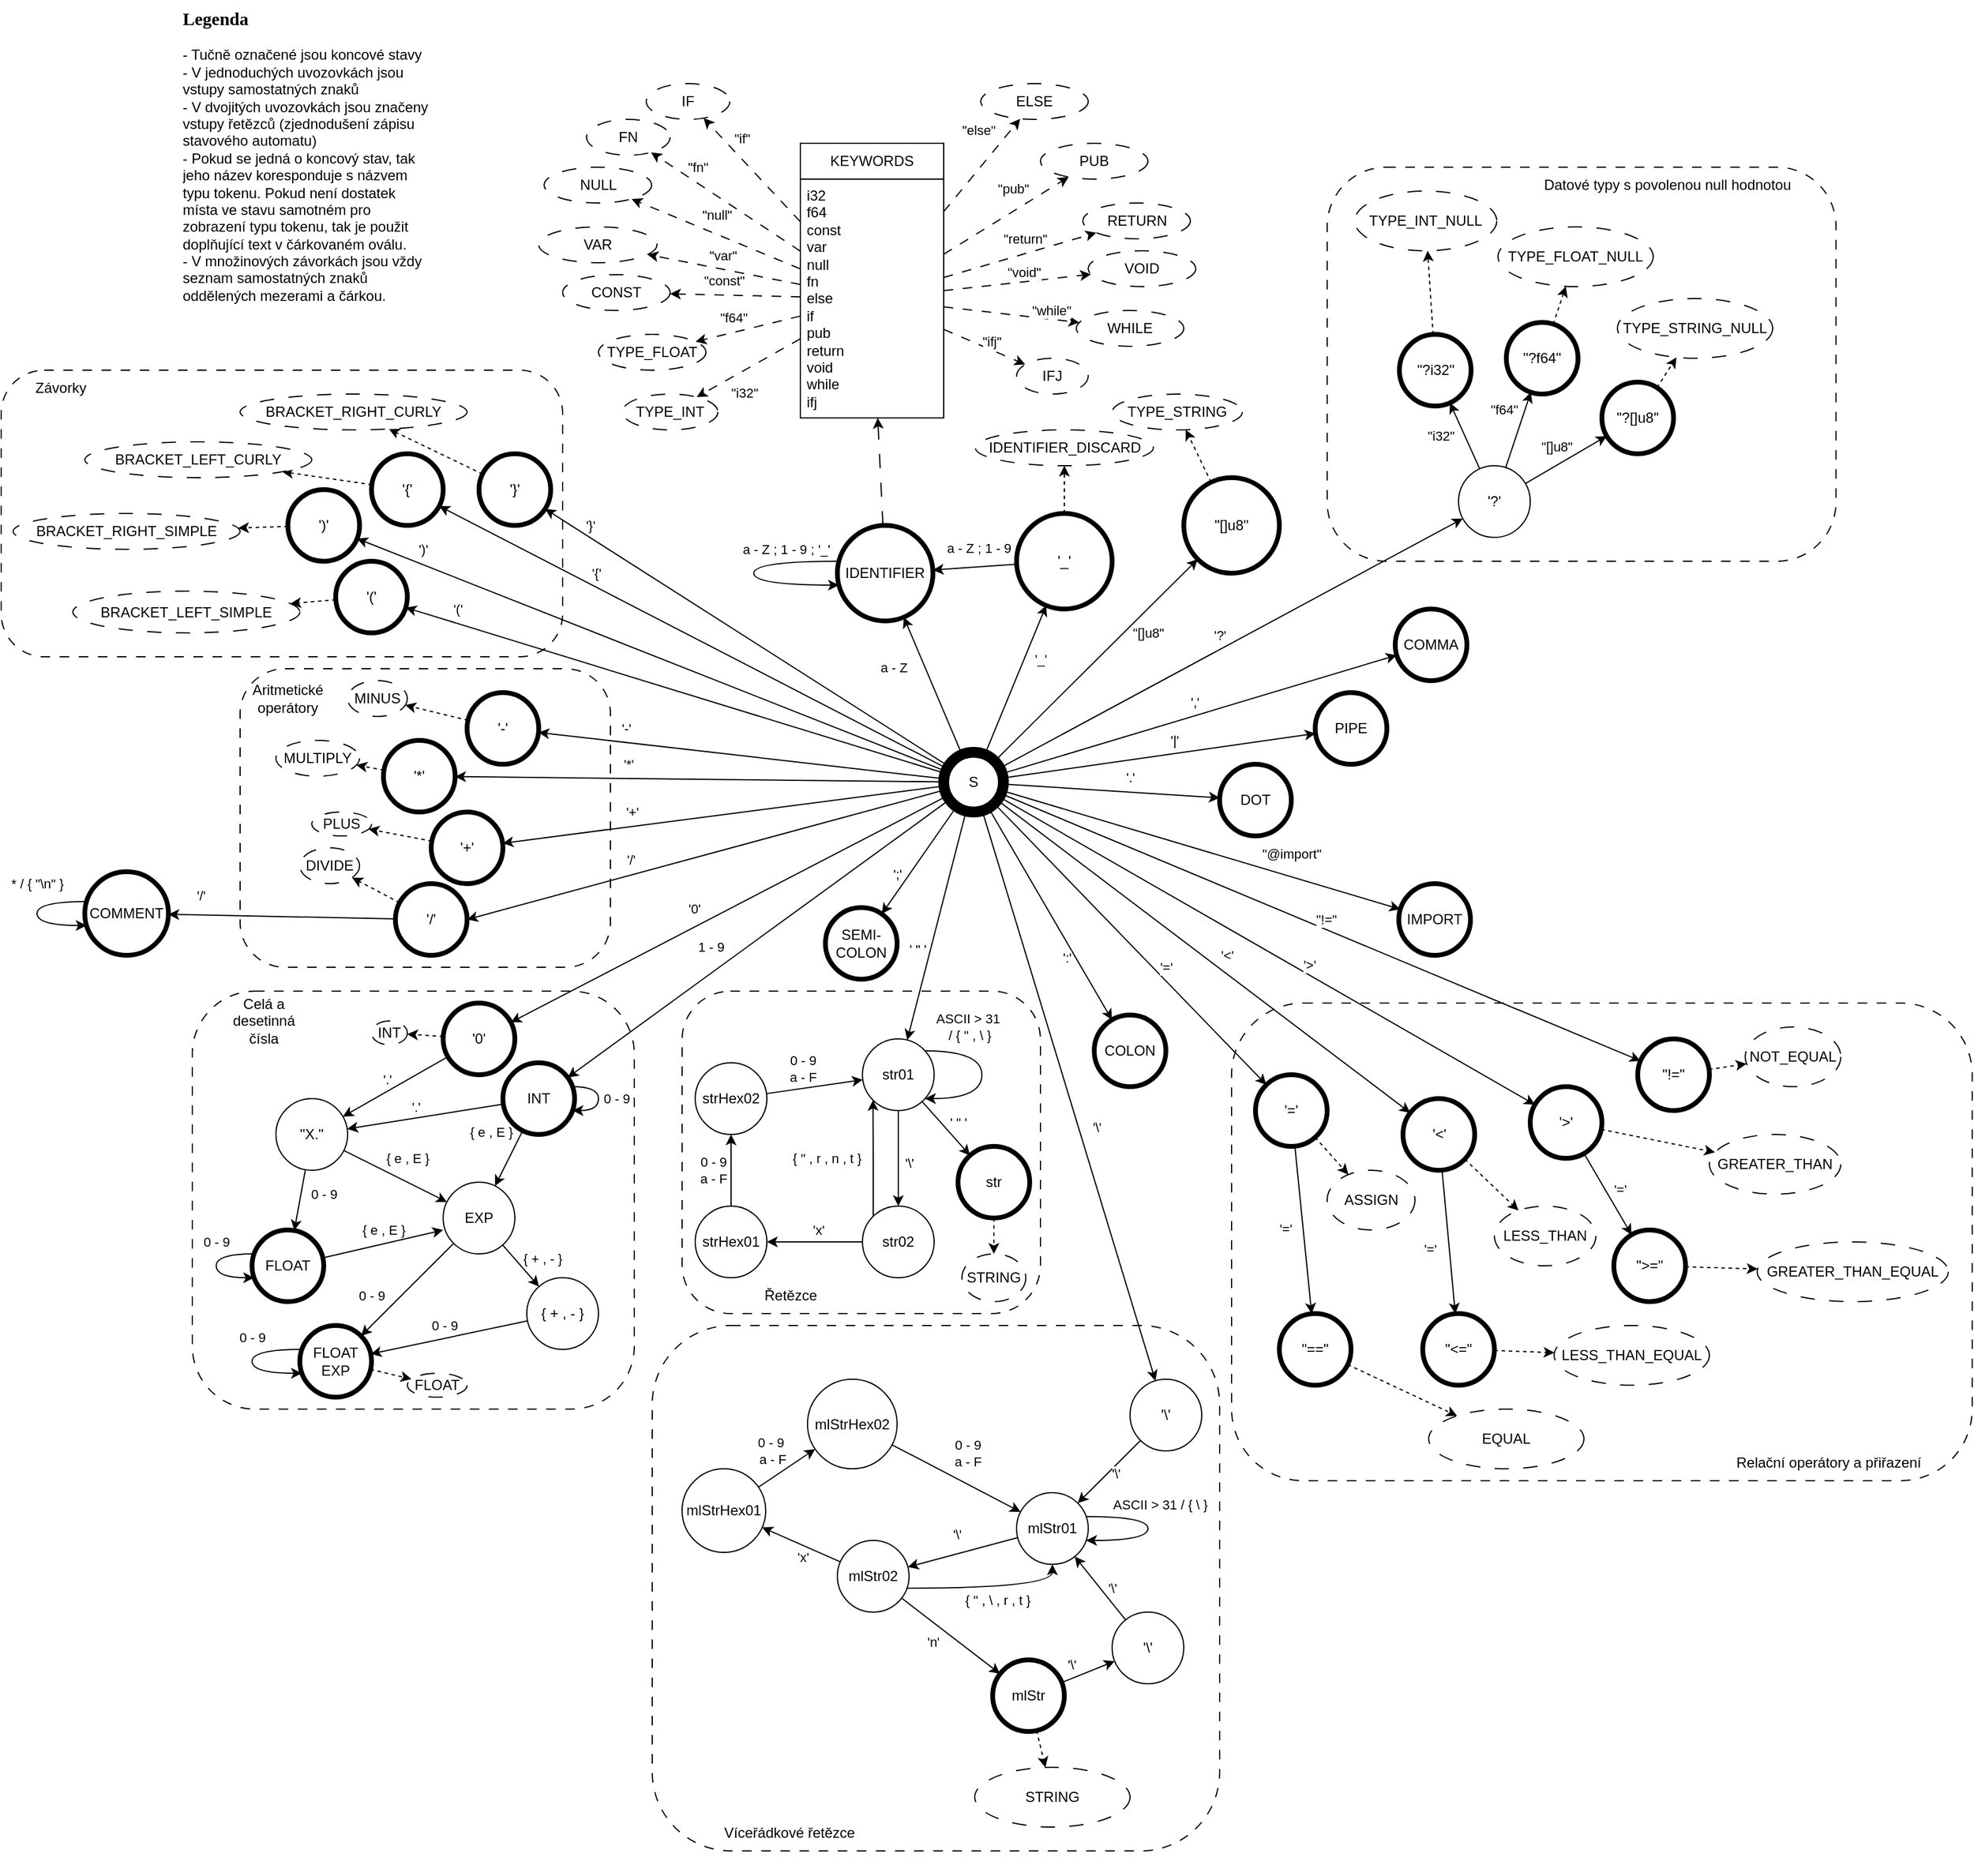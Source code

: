 <mxfile version="24.7.17">
  <diagram name="Page-1" id="Rxdl9dfCEbigbZ1PgYqS">
    <mxGraphModel dx="1685" dy="1665" grid="1" gridSize="10" guides="1" tooltips="1" connect="1" arrows="1" fold="1" page="1" pageScale="1" pageWidth="827" pageHeight="1169" math="0" shadow="0">
      <root>
        <mxCell id="0" />
        <mxCell id="1" parent="0" />
        <mxCell id="bydlkuuJx7RYxUHrt2ru-295" value="" style="group" parent="1" vertex="1" connectable="0">
          <mxGeometry x="-400" y="30" width="470" height="240" as="geometry" />
        </mxCell>
        <mxCell id="bydlkuuJx7RYxUHrt2ru-293" value="" style="rounded=1;whiteSpace=wrap;html=1;dashed=1;dashPattern=8 8;" parent="bydlkuuJx7RYxUHrt2ru-295" vertex="1">
          <mxGeometry width="470" height="240" as="geometry" />
        </mxCell>
        <mxCell id="bydlkuuJx7RYxUHrt2ru-287" style="rounded=0;orthogonalLoop=1;jettySize=auto;html=1;dashed=1;" parent="bydlkuuJx7RYxUHrt2ru-295" source="bydlkuuJx7RYxUHrt2ru-273" target="bydlkuuJx7RYxUHrt2ru-285" edge="1">
          <mxGeometry relative="1" as="geometry" />
        </mxCell>
        <mxCell id="bydlkuuJx7RYxUHrt2ru-273" value="&#39;(&#39;" style="ellipse;whiteSpace=wrap;html=1;aspect=fixed;strokeWidth=4;" parent="bydlkuuJx7RYxUHrt2ru-295" vertex="1">
          <mxGeometry x="280" y="160" width="60" height="60" as="geometry" />
        </mxCell>
        <mxCell id="bydlkuuJx7RYxUHrt2ru-288" style="rounded=0;orthogonalLoop=1;jettySize=auto;html=1;dashed=1;" parent="bydlkuuJx7RYxUHrt2ru-295" source="bydlkuuJx7RYxUHrt2ru-274" target="bydlkuuJx7RYxUHrt2ru-286" edge="1">
          <mxGeometry relative="1" as="geometry" />
        </mxCell>
        <mxCell id="bydlkuuJx7RYxUHrt2ru-274" value="&#39;)&#39;" style="ellipse;whiteSpace=wrap;html=1;aspect=fixed;strokeWidth=4;" parent="bydlkuuJx7RYxUHrt2ru-295" vertex="1">
          <mxGeometry x="240" y="100" width="60" height="60" as="geometry" />
        </mxCell>
        <mxCell id="bydlkuuJx7RYxUHrt2ru-291" style="rounded=0;orthogonalLoop=1;jettySize=auto;html=1;dashed=1;" parent="bydlkuuJx7RYxUHrt2ru-295" source="bydlkuuJx7RYxUHrt2ru-275" target="bydlkuuJx7RYxUHrt2ru-289" edge="1">
          <mxGeometry relative="1" as="geometry" />
        </mxCell>
        <mxCell id="bydlkuuJx7RYxUHrt2ru-275" value="&#39;{&#39;" style="ellipse;whiteSpace=wrap;html=1;aspect=fixed;strokeWidth=4;" parent="bydlkuuJx7RYxUHrt2ru-295" vertex="1">
          <mxGeometry x="310" y="70" width="60" height="60" as="geometry" />
        </mxCell>
        <mxCell id="bydlkuuJx7RYxUHrt2ru-292" style="rounded=0;orthogonalLoop=1;jettySize=auto;html=1;dashed=1;" parent="bydlkuuJx7RYxUHrt2ru-295" source="bydlkuuJx7RYxUHrt2ru-276" target="bydlkuuJx7RYxUHrt2ru-290" edge="1">
          <mxGeometry relative="1" as="geometry" />
        </mxCell>
        <mxCell id="bydlkuuJx7RYxUHrt2ru-276" value="&#39;}&#39;" style="ellipse;whiteSpace=wrap;html=1;aspect=fixed;strokeWidth=4;" parent="bydlkuuJx7RYxUHrt2ru-295" vertex="1">
          <mxGeometry x="400" y="70" width="60" height="60" as="geometry" />
        </mxCell>
        <mxCell id="bydlkuuJx7RYxUHrt2ru-285" value="BRACKET_LEFT_SIMPLE" style="ellipse;whiteSpace=wrap;html=1;dashed=1;dashPattern=12 12;" parent="bydlkuuJx7RYxUHrt2ru-295" vertex="1">
          <mxGeometry x="60" y="185" width="190" height="35" as="geometry" />
        </mxCell>
        <mxCell id="bydlkuuJx7RYxUHrt2ru-286" value="BRACKET_RIGHT_SIMPLE" style="ellipse;whiteSpace=wrap;html=1;dashed=1;dashPattern=12 12;" parent="bydlkuuJx7RYxUHrt2ru-295" vertex="1">
          <mxGeometry x="10" y="120" width="190" height="30" as="geometry" />
        </mxCell>
        <mxCell id="bydlkuuJx7RYxUHrt2ru-289" value="BRACKET_LEFT_CURLY" style="ellipse;whiteSpace=wrap;html=1;dashed=1;dashPattern=12 12;" parent="bydlkuuJx7RYxUHrt2ru-295" vertex="1">
          <mxGeometry x="70" y="60" width="190" height="30" as="geometry" />
        </mxCell>
        <mxCell id="bydlkuuJx7RYxUHrt2ru-290" value="BRACKET_RIGHT_CURLY" style="ellipse;whiteSpace=wrap;html=1;dashed=1;dashPattern=12 12;" parent="bydlkuuJx7RYxUHrt2ru-295" vertex="1">
          <mxGeometry x="200" y="20" width="190" height="30" as="geometry" />
        </mxCell>
        <mxCell id="bydlkuuJx7RYxUHrt2ru-294" value="Závorky" style="text;html=1;align=center;verticalAlign=middle;whiteSpace=wrap;rounded=0;" parent="bydlkuuJx7RYxUHrt2ru-295" vertex="1">
          <mxGeometry x="20" width="60" height="30" as="geometry" />
        </mxCell>
        <mxCell id="bydlkuuJx7RYxUHrt2ru-257" value="" style="group" parent="1" vertex="1" connectable="0">
          <mxGeometry x="-200" y="280" width="310" height="250" as="geometry" />
        </mxCell>
        <mxCell id="bydlkuuJx7RYxUHrt2ru-255" value="" style="rounded=1;whiteSpace=wrap;html=1;dashed=1;dashPattern=8 8;" parent="bydlkuuJx7RYxUHrt2ru-257" vertex="1">
          <mxGeometry width="310" height="250" as="geometry" />
        </mxCell>
        <mxCell id="bydlkuuJx7RYxUHrt2ru-243" style="rounded=0;orthogonalLoop=1;jettySize=auto;html=1;dashed=1;" parent="bydlkuuJx7RYxUHrt2ru-257" source="bydlkuuJx7RYxUHrt2ru-229" target="bydlkuuJx7RYxUHrt2ru-242" edge="1">
          <mxGeometry relative="1" as="geometry" />
        </mxCell>
        <mxCell id="bydlkuuJx7RYxUHrt2ru-229" value="&#39;/&#39;" style="ellipse;whiteSpace=wrap;html=1;aspect=fixed;strokeWidth=4;" parent="bydlkuuJx7RYxUHrt2ru-257" vertex="1">
          <mxGeometry x="130" y="180" width="60" height="60" as="geometry" />
        </mxCell>
        <mxCell id="bydlkuuJx7RYxUHrt2ru-245" style="rounded=0;orthogonalLoop=1;jettySize=auto;html=1;dashed=1;" parent="bydlkuuJx7RYxUHrt2ru-257" source="bydlkuuJx7RYxUHrt2ru-233" target="bydlkuuJx7RYxUHrt2ru-244" edge="1">
          <mxGeometry relative="1" as="geometry" />
        </mxCell>
        <mxCell id="bydlkuuJx7RYxUHrt2ru-233" value="&#39;+&#39;" style="ellipse;whiteSpace=wrap;html=1;aspect=fixed;strokeWidth=4;" parent="bydlkuuJx7RYxUHrt2ru-257" vertex="1">
          <mxGeometry x="160" y="120" width="60" height="60" as="geometry" />
        </mxCell>
        <mxCell id="bydlkuuJx7RYxUHrt2ru-249" style="rounded=0;orthogonalLoop=1;jettySize=auto;html=1;dashed=1;" parent="bydlkuuJx7RYxUHrt2ru-257" source="bydlkuuJx7RYxUHrt2ru-234" target="bydlkuuJx7RYxUHrt2ru-246" edge="1">
          <mxGeometry relative="1" as="geometry" />
        </mxCell>
        <mxCell id="bydlkuuJx7RYxUHrt2ru-234" value="&#39;-&#39;" style="ellipse;whiteSpace=wrap;html=1;aspect=fixed;strokeWidth=4;" parent="bydlkuuJx7RYxUHrt2ru-257" vertex="1">
          <mxGeometry x="190" y="20" width="60" height="60" as="geometry" />
        </mxCell>
        <mxCell id="bydlkuuJx7RYxUHrt2ru-248" style="rounded=0;orthogonalLoop=1;jettySize=auto;html=1;dashed=1;" parent="bydlkuuJx7RYxUHrt2ru-257" source="bydlkuuJx7RYxUHrt2ru-235" target="bydlkuuJx7RYxUHrt2ru-247" edge="1">
          <mxGeometry relative="1" as="geometry" />
        </mxCell>
        <mxCell id="bydlkuuJx7RYxUHrt2ru-235" value="&#39;*&#39;" style="ellipse;whiteSpace=wrap;html=1;aspect=fixed;strokeWidth=4;" parent="bydlkuuJx7RYxUHrt2ru-257" vertex="1">
          <mxGeometry x="120" y="60" width="60" height="60" as="geometry" />
        </mxCell>
        <mxCell id="bydlkuuJx7RYxUHrt2ru-242" value="DIVIDE" style="ellipse;whiteSpace=wrap;html=1;dashed=1;dashPattern=12 12;" parent="bydlkuuJx7RYxUHrt2ru-257" vertex="1">
          <mxGeometry x="50" y="150" width="50" height="30" as="geometry" />
        </mxCell>
        <mxCell id="bydlkuuJx7RYxUHrt2ru-244" value="PLUS" style="ellipse;whiteSpace=wrap;html=1;dashed=1;dashPattern=12 12;" parent="bydlkuuJx7RYxUHrt2ru-257" vertex="1">
          <mxGeometry x="60" y="120" width="50" height="20" as="geometry" />
        </mxCell>
        <mxCell id="bydlkuuJx7RYxUHrt2ru-246" value="MINUS" style="ellipse;whiteSpace=wrap;html=1;dashed=1;dashPattern=12 12;" parent="bydlkuuJx7RYxUHrt2ru-257" vertex="1">
          <mxGeometry x="90" y="10" width="50" height="30" as="geometry" />
        </mxCell>
        <mxCell id="bydlkuuJx7RYxUHrt2ru-247" value="MULTIPLY" style="ellipse;whiteSpace=wrap;html=1;dashed=1;dashPattern=12 12;" parent="bydlkuuJx7RYxUHrt2ru-257" vertex="1">
          <mxGeometry x="30" y="60" width="70" height="30" as="geometry" />
        </mxCell>
        <mxCell id="bydlkuuJx7RYxUHrt2ru-256" value="Aritmetické operátory" style="text;html=1;align=center;verticalAlign=middle;whiteSpace=wrap;rounded=0;" parent="bydlkuuJx7RYxUHrt2ru-257" vertex="1">
          <mxGeometry x="10" y="10" width="60" height="30" as="geometry" />
        </mxCell>
        <mxCell id="bydlkuuJx7RYxUHrt2ru-225" value="" style="group" parent="1" vertex="1" connectable="0">
          <mxGeometry x="-240" y="550" width="370" height="350" as="geometry" />
        </mxCell>
        <mxCell id="bydlkuuJx7RYxUHrt2ru-223" value="" style="rounded=1;whiteSpace=wrap;html=1;dashed=1;dashPattern=8 8;" parent="bydlkuuJx7RYxUHrt2ru-225" vertex="1">
          <mxGeometry width="370" height="350" as="geometry" />
        </mxCell>
        <mxCell id="bydlkuuJx7RYxUHrt2ru-185" style="rounded=0;orthogonalLoop=1;jettySize=auto;html=1;dashed=1;" parent="bydlkuuJx7RYxUHrt2ru-225" source="bydlkuuJx7RYxUHrt2ru-182" target="bydlkuuJx7RYxUHrt2ru-184" edge="1">
          <mxGeometry relative="1" as="geometry" />
        </mxCell>
        <mxCell id="bydlkuuJx7RYxUHrt2ru-193" style="rounded=0;orthogonalLoop=1;jettySize=auto;html=1;" parent="bydlkuuJx7RYxUHrt2ru-225" source="bydlkuuJx7RYxUHrt2ru-182" target="bydlkuuJx7RYxUHrt2ru-192" edge="1">
          <mxGeometry relative="1" as="geometry" />
        </mxCell>
        <mxCell id="bydlkuuJx7RYxUHrt2ru-194" value="&#39;.&#39;" style="edgeLabel;html=1;align=center;verticalAlign=middle;resizable=0;points=[];" parent="bydlkuuJx7RYxUHrt2ru-193" vertex="1" connectable="0">
          <mxGeometry x="-0.298" y="1" relative="1" as="geometry">
            <mxPoint x="-21" as="offset" />
          </mxGeometry>
        </mxCell>
        <mxCell id="bydlkuuJx7RYxUHrt2ru-182" value="&#39;0&#39;" style="ellipse;whiteSpace=wrap;html=1;aspect=fixed;strokeWidth=4;" parent="bydlkuuJx7RYxUHrt2ru-225" vertex="1">
          <mxGeometry x="210" y="10" width="60" height="60" as="geometry" />
        </mxCell>
        <mxCell id="bydlkuuJx7RYxUHrt2ru-195" style="rounded=0;orthogonalLoop=1;jettySize=auto;html=1;" parent="bydlkuuJx7RYxUHrt2ru-225" source="bydlkuuJx7RYxUHrt2ru-183" target="bydlkuuJx7RYxUHrt2ru-192" edge="1">
          <mxGeometry relative="1" as="geometry" />
        </mxCell>
        <mxCell id="bydlkuuJx7RYxUHrt2ru-196" value="&#39;.&#39;" style="edgeLabel;html=1;align=center;verticalAlign=middle;resizable=0;points=[];" parent="bydlkuuJx7RYxUHrt2ru-195" vertex="1" connectable="0">
          <mxGeometry x="0.204" y="-1" relative="1" as="geometry">
            <mxPoint x="5" y="-9" as="offset" />
          </mxGeometry>
        </mxCell>
        <mxCell id="bydlkuuJx7RYxUHrt2ru-203" style="rounded=0;orthogonalLoop=1;jettySize=auto;html=1;" parent="bydlkuuJx7RYxUHrt2ru-225" source="bydlkuuJx7RYxUHrt2ru-183" target="bydlkuuJx7RYxUHrt2ru-202" edge="1">
          <mxGeometry relative="1" as="geometry" />
        </mxCell>
        <mxCell id="bydlkuuJx7RYxUHrt2ru-204" value="{ e , E }" style="edgeLabel;html=1;align=center;verticalAlign=middle;resizable=0;points=[];" parent="bydlkuuJx7RYxUHrt2ru-203" vertex="1" connectable="0">
          <mxGeometry x="-0.001" y="-1" relative="1" as="geometry">
            <mxPoint x="-14" y="-22" as="offset" />
          </mxGeometry>
        </mxCell>
        <mxCell id="bydlkuuJx7RYxUHrt2ru-183" value="INT" style="ellipse;whiteSpace=wrap;html=1;aspect=fixed;strokeWidth=4;" parent="bydlkuuJx7RYxUHrt2ru-225" vertex="1">
          <mxGeometry x="260" y="60" width="60" height="60" as="geometry" />
        </mxCell>
        <mxCell id="bydlkuuJx7RYxUHrt2ru-184" value="INT" style="ellipse;whiteSpace=wrap;html=1;dashed=1;dashPattern=12 12;" parent="bydlkuuJx7RYxUHrt2ru-225" vertex="1">
          <mxGeometry x="150" y="25" width="30" height="20" as="geometry" />
        </mxCell>
        <mxCell id="bydlkuuJx7RYxUHrt2ru-190" style="edgeStyle=orthogonalEdgeStyle;rounded=0;orthogonalLoop=1;jettySize=auto;html=1;curved=1;elbow=horizontal;" parent="bydlkuuJx7RYxUHrt2ru-225" source="bydlkuuJx7RYxUHrt2ru-183" target="bydlkuuJx7RYxUHrt2ru-183" edge="1">
          <mxGeometry relative="1" as="geometry" />
        </mxCell>
        <mxCell id="bydlkuuJx7RYxUHrt2ru-191" value="0 - 9" style="edgeLabel;html=1;align=center;verticalAlign=middle;resizable=0;points=[];" parent="bydlkuuJx7RYxUHrt2ru-190" vertex="1" connectable="0">
          <mxGeometry x="0.467" y="-2" relative="1" as="geometry">
            <mxPoint x="20" y="-8" as="offset" />
          </mxGeometry>
        </mxCell>
        <mxCell id="bydlkuuJx7RYxUHrt2ru-198" style="rounded=0;orthogonalLoop=1;jettySize=auto;html=1;" parent="bydlkuuJx7RYxUHrt2ru-225" source="bydlkuuJx7RYxUHrt2ru-192" target="bydlkuuJx7RYxUHrt2ru-197" edge="1">
          <mxGeometry relative="1" as="geometry" />
        </mxCell>
        <mxCell id="bydlkuuJx7RYxUHrt2ru-199" value="0 - 9" style="edgeLabel;html=1;align=center;verticalAlign=middle;resizable=0;points=[];" parent="bydlkuuJx7RYxUHrt2ru-198" vertex="1" connectable="0">
          <mxGeometry x="-0.262" y="1" relative="1" as="geometry">
            <mxPoint x="18" y="1" as="offset" />
          </mxGeometry>
        </mxCell>
        <mxCell id="bydlkuuJx7RYxUHrt2ru-205" style="rounded=0;orthogonalLoop=1;jettySize=auto;html=1;" parent="bydlkuuJx7RYxUHrt2ru-225" source="bydlkuuJx7RYxUHrt2ru-192" target="bydlkuuJx7RYxUHrt2ru-202" edge="1">
          <mxGeometry relative="1" as="geometry" />
        </mxCell>
        <mxCell id="bydlkuuJx7RYxUHrt2ru-206" value="&lt;span style=&quot;color: rgba(0, 0, 0, 0); font-family: monospace; font-size: 0px; text-align: start; background-color: rgb(27, 29, 30);&quot;&gt;%3CmxGraphModel%3E%3Croot%3E%3CmxCell%20id%3D%220%22%2F%3E%3CmxCell%20id%3D%221%22%20parent%3D%220%22%2F%3E%3CmxCell%20id%3D%222%22%20value%3D%22%7B%20e%20%2C%20E%20%7D%22%20style%3D%22edgeLabel%3Bhtml%3D1%3Balign%3Dcenter%3BverticalAlign%3Dmiddle%3Bresizable%3D0%3Bpoints%3D%5B%5D%3B%22%20vertex%3D%221%22%20connectable%3D%220%22%20parent%3D%221%22%3E%3CmxGeometry%20x%3D%2225.29%22%20y%3D%22654.803%22%20as%3D%22geometry%22%2F%3E%3C%2FmxCell%3E%3C%2Froot%3E%3C%2FmxGraphModel%3E&lt;/span&gt;" style="edgeLabel;html=1;align=center;verticalAlign=middle;resizable=0;points=[];" parent="bydlkuuJx7RYxUHrt2ru-205" vertex="1" connectable="0">
          <mxGeometry x="-0.341" y="-1" relative="1" as="geometry">
            <mxPoint as="offset" />
          </mxGeometry>
        </mxCell>
        <mxCell id="bydlkuuJx7RYxUHrt2ru-207" value="{ e , E }" style="edgeLabel;html=1;align=center;verticalAlign=middle;resizable=0;points=[];" parent="bydlkuuJx7RYxUHrt2ru-205" vertex="1" connectable="0">
          <mxGeometry x="-0.222" y="-2" relative="1" as="geometry">
            <mxPoint x="20" y="-12" as="offset" />
          </mxGeometry>
        </mxCell>
        <mxCell id="bydlkuuJx7RYxUHrt2ru-192" value="&quot;X.&quot;" style="ellipse;whiteSpace=wrap;html=1;aspect=fixed;strokeWidth=1;" parent="bydlkuuJx7RYxUHrt2ru-225" vertex="1">
          <mxGeometry x="70" y="90" width="60" height="60" as="geometry" />
        </mxCell>
        <mxCell id="bydlkuuJx7RYxUHrt2ru-197" value="FLOAT" style="ellipse;whiteSpace=wrap;html=1;aspect=fixed;strokeWidth=4;" parent="bydlkuuJx7RYxUHrt2ru-225" vertex="1">
          <mxGeometry x="50" y="200" width="60" height="60" as="geometry" />
        </mxCell>
        <mxCell id="bydlkuuJx7RYxUHrt2ru-200" style="edgeStyle=orthogonalEdgeStyle;rounded=0;orthogonalLoop=1;jettySize=auto;html=1;curved=1;" parent="bydlkuuJx7RYxUHrt2ru-225" source="bydlkuuJx7RYxUHrt2ru-197" target="bydlkuuJx7RYxUHrt2ru-197" edge="1">
          <mxGeometry relative="1" as="geometry">
            <Array as="points">
              <mxPoint x="20" y="230" />
            </Array>
          </mxGeometry>
        </mxCell>
        <mxCell id="bydlkuuJx7RYxUHrt2ru-201" value="0 - 9" style="edgeLabel;html=1;align=center;verticalAlign=middle;resizable=0;points=[];" parent="bydlkuuJx7RYxUHrt2ru-200" vertex="1" connectable="0">
          <mxGeometry x="-0.479" y="1" relative="1" as="geometry">
            <mxPoint x="-10" y="-11" as="offset" />
          </mxGeometry>
        </mxCell>
        <mxCell id="bydlkuuJx7RYxUHrt2ru-211" style="rounded=0;orthogonalLoop=1;jettySize=auto;html=1;" parent="bydlkuuJx7RYxUHrt2ru-225" source="bydlkuuJx7RYxUHrt2ru-202" target="bydlkuuJx7RYxUHrt2ru-210" edge="1">
          <mxGeometry relative="1" as="geometry" />
        </mxCell>
        <mxCell id="bydlkuuJx7RYxUHrt2ru-212" value="{ + , - }" style="edgeLabel;html=1;align=center;verticalAlign=middle;resizable=0;points=[];" parent="bydlkuuJx7RYxUHrt2ru-211" vertex="1" connectable="0">
          <mxGeometry x="-0.389" y="1" relative="1" as="geometry">
            <mxPoint x="23" y="1" as="offset" />
          </mxGeometry>
        </mxCell>
        <mxCell id="bydlkuuJx7RYxUHrt2ru-216" style="rounded=0;orthogonalLoop=1;jettySize=auto;html=1;" parent="bydlkuuJx7RYxUHrt2ru-225" source="bydlkuuJx7RYxUHrt2ru-202" target="bydlkuuJx7RYxUHrt2ru-213" edge="1">
          <mxGeometry relative="1" as="geometry" />
        </mxCell>
        <mxCell id="bydlkuuJx7RYxUHrt2ru-217" value="0 - 9" style="edgeLabel;html=1;align=center;verticalAlign=middle;resizable=0;points=[];" parent="bydlkuuJx7RYxUHrt2ru-216" vertex="1" connectable="0">
          <mxGeometry x="0.039" y="-1" relative="1" as="geometry">
            <mxPoint x="-28" y="4" as="offset" />
          </mxGeometry>
        </mxCell>
        <mxCell id="bydlkuuJx7RYxUHrt2ru-202" value="EXP" style="ellipse;whiteSpace=wrap;html=1;aspect=fixed;strokeWidth=1;" parent="bydlkuuJx7RYxUHrt2ru-225" vertex="1">
          <mxGeometry x="210" y="160" width="60" height="60" as="geometry" />
        </mxCell>
        <mxCell id="bydlkuuJx7RYxUHrt2ru-208" style="rounded=0;orthogonalLoop=1;jettySize=auto;html=1;entryX=0;entryY=0.667;entryDx=0;entryDy=0;entryPerimeter=0;" parent="bydlkuuJx7RYxUHrt2ru-225" source="bydlkuuJx7RYxUHrt2ru-197" target="bydlkuuJx7RYxUHrt2ru-202" edge="1">
          <mxGeometry relative="1" as="geometry" />
        </mxCell>
        <mxCell id="bydlkuuJx7RYxUHrt2ru-209" value="{ e , E }" style="edgeLabel;html=1;align=center;verticalAlign=middle;resizable=0;points=[];" parent="bydlkuuJx7RYxUHrt2ru-208" vertex="1" connectable="0">
          <mxGeometry x="0.138" y="-1" relative="1" as="geometry">
            <mxPoint x="-7" y="-11" as="offset" />
          </mxGeometry>
        </mxCell>
        <mxCell id="bydlkuuJx7RYxUHrt2ru-218" style="rounded=0;orthogonalLoop=1;jettySize=auto;html=1;" parent="bydlkuuJx7RYxUHrt2ru-225" source="bydlkuuJx7RYxUHrt2ru-210" target="bydlkuuJx7RYxUHrt2ru-213" edge="1">
          <mxGeometry relative="1" as="geometry" />
        </mxCell>
        <mxCell id="bydlkuuJx7RYxUHrt2ru-219" value="0 - 9" style="edgeLabel;html=1;align=center;verticalAlign=middle;resizable=0;points=[];" parent="bydlkuuJx7RYxUHrt2ru-218" vertex="1" connectable="0">
          <mxGeometry x="-0.216" relative="1" as="geometry">
            <mxPoint x="-19" y="-7" as="offset" />
          </mxGeometry>
        </mxCell>
        <mxCell id="bydlkuuJx7RYxUHrt2ru-210" value="{ + , - }" style="ellipse;whiteSpace=wrap;html=1;aspect=fixed;strokeWidth=1;" parent="bydlkuuJx7RYxUHrt2ru-225" vertex="1">
          <mxGeometry x="280" y="240" width="60" height="60" as="geometry" />
        </mxCell>
        <mxCell id="bydlkuuJx7RYxUHrt2ru-215" style="rounded=0;orthogonalLoop=1;jettySize=auto;html=1;dashed=1;" parent="bydlkuuJx7RYxUHrt2ru-225" source="bydlkuuJx7RYxUHrt2ru-213" target="bydlkuuJx7RYxUHrt2ru-214" edge="1">
          <mxGeometry relative="1" as="geometry" />
        </mxCell>
        <mxCell id="bydlkuuJx7RYxUHrt2ru-213" value="FLOAT&lt;div&gt;EXP&lt;/div&gt;" style="ellipse;whiteSpace=wrap;html=1;aspect=fixed;strokeWidth=4;" parent="bydlkuuJx7RYxUHrt2ru-225" vertex="1">
          <mxGeometry x="90" y="280" width="60" height="60" as="geometry" />
        </mxCell>
        <mxCell id="bydlkuuJx7RYxUHrt2ru-214" value="FLOAT" style="ellipse;whiteSpace=wrap;html=1;dashed=1;dashPattern=12 12;" parent="bydlkuuJx7RYxUHrt2ru-225" vertex="1">
          <mxGeometry x="180" y="320" width="50" height="20" as="geometry" />
        </mxCell>
        <mxCell id="bydlkuuJx7RYxUHrt2ru-221" style="edgeStyle=orthogonalEdgeStyle;rounded=0;orthogonalLoop=1;jettySize=auto;html=1;curved=1;" parent="bydlkuuJx7RYxUHrt2ru-225" source="bydlkuuJx7RYxUHrt2ru-213" target="bydlkuuJx7RYxUHrt2ru-213" edge="1">
          <mxGeometry relative="1" as="geometry">
            <Array as="points">
              <mxPoint x="50" y="310" />
            </Array>
          </mxGeometry>
        </mxCell>
        <mxCell id="bydlkuuJx7RYxUHrt2ru-222" value="0 - 9" style="edgeLabel;html=1;align=center;verticalAlign=middle;resizable=0;points=[];" parent="bydlkuuJx7RYxUHrt2ru-221" vertex="1" connectable="0">
          <mxGeometry x="-0.348" y="2" relative="1" as="geometry">
            <mxPoint x="-8" y="-12" as="offset" />
          </mxGeometry>
        </mxCell>
        <mxCell id="bydlkuuJx7RYxUHrt2ru-224" value="Celá a desetinná čísla" style="text;html=1;align=center;verticalAlign=middle;whiteSpace=wrap;rounded=0;" parent="bydlkuuJx7RYxUHrt2ru-225" vertex="1">
          <mxGeometry x="30" y="10" width="60" height="30" as="geometry" />
        </mxCell>
        <mxCell id="bydlkuuJx7RYxUHrt2ru-181" value="" style="group" parent="1" vertex="1" connectable="0">
          <mxGeometry x="170" y="550" width="300" height="270" as="geometry" />
        </mxCell>
        <mxCell id="bydlkuuJx7RYxUHrt2ru-179" value="" style="rounded=1;whiteSpace=wrap;html=1;dashed=1;dashPattern=8 8;" parent="bydlkuuJx7RYxUHrt2ru-181" vertex="1">
          <mxGeometry width="300" height="270" as="geometry" />
        </mxCell>
        <mxCell id="bydlkuuJx7RYxUHrt2ru-157" style="rounded=0;orthogonalLoop=1;jettySize=auto;html=1;" parent="bydlkuuJx7RYxUHrt2ru-181" source="bydlkuuJx7RYxUHrt2ru-153" target="bydlkuuJx7RYxUHrt2ru-156" edge="1">
          <mxGeometry relative="1" as="geometry" />
        </mxCell>
        <mxCell id="bydlkuuJx7RYxUHrt2ru-158" value="&#39; &quot; &#39;" style="edgeLabel;html=1;align=center;verticalAlign=middle;resizable=0;points=[];" parent="bydlkuuJx7RYxUHrt2ru-157" vertex="1" connectable="0">
          <mxGeometry x="-0.074" y="-4" relative="1" as="geometry">
            <mxPoint x="14" y="-6" as="offset" />
          </mxGeometry>
        </mxCell>
        <mxCell id="bydlkuuJx7RYxUHrt2ru-166" style="rounded=0;orthogonalLoop=1;jettySize=auto;html=1;" parent="bydlkuuJx7RYxUHrt2ru-181" source="bydlkuuJx7RYxUHrt2ru-153" target="bydlkuuJx7RYxUHrt2ru-163" edge="1">
          <mxGeometry relative="1" as="geometry" />
        </mxCell>
        <mxCell id="bydlkuuJx7RYxUHrt2ru-167" value="&#39;\&#39;" style="edgeLabel;html=1;align=center;verticalAlign=middle;resizable=0;points=[];" parent="bydlkuuJx7RYxUHrt2ru-166" vertex="1" connectable="0">
          <mxGeometry x="-0.151" y="-1" relative="1" as="geometry">
            <mxPoint x="10" y="10" as="offset" />
          </mxGeometry>
        </mxCell>
        <mxCell id="bydlkuuJx7RYxUHrt2ru-153" value="str01" style="ellipse;whiteSpace=wrap;html=1;aspect=fixed;strokeWidth=1;" parent="bydlkuuJx7RYxUHrt2ru-181" vertex="1">
          <mxGeometry x="151" y="40" width="60" height="60" as="geometry" />
        </mxCell>
        <mxCell id="bydlkuuJx7RYxUHrt2ru-162" style="rounded=0;orthogonalLoop=1;jettySize=auto;html=1;strokeColor=default;dashed=1;" parent="bydlkuuJx7RYxUHrt2ru-181" source="bydlkuuJx7RYxUHrt2ru-156" target="bydlkuuJx7RYxUHrt2ru-161" edge="1">
          <mxGeometry relative="1" as="geometry" />
        </mxCell>
        <mxCell id="bydlkuuJx7RYxUHrt2ru-156" value="str" style="ellipse;whiteSpace=wrap;html=1;aspect=fixed;strokeWidth=4;" parent="bydlkuuJx7RYxUHrt2ru-181" vertex="1">
          <mxGeometry x="231" y="130" width="60" height="60" as="geometry" />
        </mxCell>
        <mxCell id="bydlkuuJx7RYxUHrt2ru-159" style="edgeStyle=orthogonalEdgeStyle;rounded=0;orthogonalLoop=1;jettySize=auto;html=1;curved=1;" parent="bydlkuuJx7RYxUHrt2ru-181" source="bydlkuuJx7RYxUHrt2ru-153" target="bydlkuuJx7RYxUHrt2ru-153" edge="1">
          <mxGeometry relative="1" as="geometry">
            <Array as="points">
              <mxPoint x="251" y="50" />
            </Array>
          </mxGeometry>
        </mxCell>
        <mxCell id="bydlkuuJx7RYxUHrt2ru-160" value="ASCII &amp;gt; 31&lt;div&gt;&amp;nbsp;/ { &quot; , \ }&lt;/div&gt;" style="edgeLabel;html=1;align=center;verticalAlign=middle;resizable=0;points=[];" parent="bydlkuuJx7RYxUHrt2ru-159" vertex="1" connectable="0">
          <mxGeometry x="-0.425" y="-2" relative="1" as="geometry">
            <mxPoint x="-4" y="-22" as="offset" />
          </mxGeometry>
        </mxCell>
        <mxCell id="bydlkuuJx7RYxUHrt2ru-161" value="STRING" style="ellipse;whiteSpace=wrap;html=1;dashed=1;dashPattern=12 12;" parent="bydlkuuJx7RYxUHrt2ru-181" vertex="1">
          <mxGeometry x="234.25" y="220" width="53.5" height="40" as="geometry" />
        </mxCell>
        <mxCell id="bydlkuuJx7RYxUHrt2ru-168" style="rounded=0;orthogonalLoop=1;jettySize=auto;html=1;" parent="bydlkuuJx7RYxUHrt2ru-181" source="bydlkuuJx7RYxUHrt2ru-163" target="bydlkuuJx7RYxUHrt2ru-164" edge="1">
          <mxGeometry relative="1" as="geometry" />
        </mxCell>
        <mxCell id="bydlkuuJx7RYxUHrt2ru-169" value="&#39;x&#39;" style="edgeLabel;html=1;align=center;verticalAlign=middle;resizable=0;points=[];" parent="bydlkuuJx7RYxUHrt2ru-168" vertex="1" connectable="0">
          <mxGeometry x="-0.067" y="1" relative="1" as="geometry">
            <mxPoint y="-11" as="offset" />
          </mxGeometry>
        </mxCell>
        <mxCell id="bydlkuuJx7RYxUHrt2ru-172" style="edgeStyle=orthogonalEdgeStyle;rounded=0;orthogonalLoop=1;jettySize=auto;html=1;entryX=0;entryY=1;entryDx=0;entryDy=0;" parent="bydlkuuJx7RYxUHrt2ru-181" source="bydlkuuJx7RYxUHrt2ru-163" target="bydlkuuJx7RYxUHrt2ru-153" edge="1">
          <mxGeometry relative="1" as="geometry">
            <Array as="points">
              <mxPoint x="160" y="140" />
              <mxPoint x="160" y="140" />
            </Array>
          </mxGeometry>
        </mxCell>
        <mxCell id="bydlkuuJx7RYxUHrt2ru-174" value="{ &quot; , r , n , t }" style="edgeLabel;html=1;align=center;verticalAlign=middle;resizable=0;points=[];" parent="bydlkuuJx7RYxUHrt2ru-172" vertex="1" connectable="0">
          <mxGeometry x="0.292" y="-1" relative="1" as="geometry">
            <mxPoint x="-40" y="14" as="offset" />
          </mxGeometry>
        </mxCell>
        <mxCell id="bydlkuuJx7RYxUHrt2ru-163" value="str02" style="ellipse;whiteSpace=wrap;html=1;aspect=fixed;strokeWidth=1;" parent="bydlkuuJx7RYxUHrt2ru-181" vertex="1">
          <mxGeometry x="151" y="180" width="60" height="60" as="geometry" />
        </mxCell>
        <mxCell id="bydlkuuJx7RYxUHrt2ru-175" style="rounded=0;orthogonalLoop=1;jettySize=auto;html=1;" parent="bydlkuuJx7RYxUHrt2ru-181" source="bydlkuuJx7RYxUHrt2ru-164" target="bydlkuuJx7RYxUHrt2ru-165" edge="1">
          <mxGeometry relative="1" as="geometry" />
        </mxCell>
        <mxCell id="bydlkuuJx7RYxUHrt2ru-177" value="0 - 9&lt;div&gt;a - F&lt;/div&gt;" style="edgeLabel;html=1;align=center;verticalAlign=middle;resizable=0;points=[];" parent="bydlkuuJx7RYxUHrt2ru-175" vertex="1" connectable="0">
          <mxGeometry x="-0.1" y="1" relative="1" as="geometry">
            <mxPoint x="-14" y="-3" as="offset" />
          </mxGeometry>
        </mxCell>
        <mxCell id="bydlkuuJx7RYxUHrt2ru-164" value="strHex01" style="ellipse;whiteSpace=wrap;html=1;aspect=fixed;strokeWidth=1;" parent="bydlkuuJx7RYxUHrt2ru-181" vertex="1">
          <mxGeometry x="11" y="180" width="60" height="60" as="geometry" />
        </mxCell>
        <mxCell id="bydlkuuJx7RYxUHrt2ru-176" style="rounded=0;orthogonalLoop=1;jettySize=auto;html=1;" parent="bydlkuuJx7RYxUHrt2ru-181" source="bydlkuuJx7RYxUHrt2ru-165" target="bydlkuuJx7RYxUHrt2ru-153" edge="1">
          <mxGeometry relative="1" as="geometry" />
        </mxCell>
        <mxCell id="bydlkuuJx7RYxUHrt2ru-178" value="0 - 9&lt;div&gt;a - F&lt;/div&gt;" style="edgeLabel;html=1;align=center;verticalAlign=middle;resizable=0;points=[];" parent="bydlkuuJx7RYxUHrt2ru-176" vertex="1" connectable="0">
          <mxGeometry x="0.028" y="1" relative="1" as="geometry">
            <mxPoint x="-11" y="-14" as="offset" />
          </mxGeometry>
        </mxCell>
        <mxCell id="bydlkuuJx7RYxUHrt2ru-165" value="strHex02" style="ellipse;whiteSpace=wrap;html=1;aspect=fixed;strokeWidth=1;" parent="bydlkuuJx7RYxUHrt2ru-181" vertex="1">
          <mxGeometry x="11" y="60" width="60" height="60" as="geometry" />
        </mxCell>
        <mxCell id="bydlkuuJx7RYxUHrt2ru-180" value="Řetězce" style="text;html=1;align=center;verticalAlign=middle;whiteSpace=wrap;rounded=0;" parent="bydlkuuJx7RYxUHrt2ru-181" vertex="1">
          <mxGeometry x="61" y="240" width="60" height="30" as="geometry" />
        </mxCell>
        <mxCell id="bydlkuuJx7RYxUHrt2ru-120" value="m" style="group;rounded=0;" parent="1" vertex="1" connectable="0">
          <mxGeometry x="125" y="820" width="495" height="470" as="geometry" />
        </mxCell>
        <mxCell id="bydlkuuJx7RYxUHrt2ru-117" value="" style="rounded=1;whiteSpace=wrap;html=1;dashed=1;dashPattern=8 8;" parent="bydlkuuJx7RYxUHrt2ru-120" vertex="1">
          <mxGeometry x="20" y="10" width="475" height="440" as="geometry" />
        </mxCell>
        <mxCell id="bydlkuuJx7RYxUHrt2ru-81" style="rounded=0;orthogonalLoop=1;jettySize=auto;html=1;" parent="bydlkuuJx7RYxUHrt2ru-120" source="bydlkuuJx7RYxUHrt2ru-33" target="bydlkuuJx7RYxUHrt2ru-80" edge="1">
          <mxGeometry relative="1" as="geometry" />
        </mxCell>
        <mxCell id="bydlkuuJx7RYxUHrt2ru-82" value="&#39;\&#39;" style="edgeLabel;html=1;align=center;verticalAlign=middle;resizable=0;points=[];" parent="bydlkuuJx7RYxUHrt2ru-81" vertex="1" connectable="0">
          <mxGeometry x="-0.032" y="1" relative="1" as="geometry">
            <mxPoint x="4" y="1" as="offset" />
          </mxGeometry>
        </mxCell>
        <mxCell id="bydlkuuJx7RYxUHrt2ru-33" value="&#39;\&#39;" style="ellipse;whiteSpace=wrap;html=1;aspect=fixed;strokeWidth=1;" parent="bydlkuuJx7RYxUHrt2ru-120" vertex="1">
          <mxGeometry x="420" y="55" width="60" height="60" as="geometry" />
        </mxCell>
        <mxCell id="bydlkuuJx7RYxUHrt2ru-85" style="edgeStyle=orthogonalEdgeStyle;rounded=0;orthogonalLoop=1;jettySize=auto;html=1;curved=1;" parent="bydlkuuJx7RYxUHrt2ru-120" source="bydlkuuJx7RYxUHrt2ru-80" target="bydlkuuJx7RYxUHrt2ru-80" edge="1">
          <mxGeometry relative="1" as="geometry">
            <mxPoint x="455" y="260" as="targetPoint" />
            <Array as="points">
              <mxPoint x="435" y="180" />
            </Array>
          </mxGeometry>
        </mxCell>
        <mxCell id="bydlkuuJx7RYxUHrt2ru-87" value="ASCII &amp;gt; 31 / { \ }" style="edgeLabel;html=1;align=center;verticalAlign=middle;resizable=0;points=[];" parent="bydlkuuJx7RYxUHrt2ru-85" vertex="1" connectable="0">
          <mxGeometry x="0.288" y="-3" relative="1" as="geometry">
            <mxPoint x="18" y="-27" as="offset" />
          </mxGeometry>
        </mxCell>
        <mxCell id="bydlkuuJx7RYxUHrt2ru-89" style="rounded=0;orthogonalLoop=1;jettySize=auto;html=1;" parent="bydlkuuJx7RYxUHrt2ru-120" source="bydlkuuJx7RYxUHrt2ru-80" target="bydlkuuJx7RYxUHrt2ru-88" edge="1">
          <mxGeometry relative="1" as="geometry" />
        </mxCell>
        <mxCell id="bydlkuuJx7RYxUHrt2ru-90" value="&#39;\&#39;" style="edgeLabel;html=1;align=center;verticalAlign=middle;resizable=0;points=[];" parent="bydlkuuJx7RYxUHrt2ru-89" vertex="1" connectable="0">
          <mxGeometry x="0.015" y="-1" relative="1" as="geometry">
            <mxPoint x="-4" y="-14" as="offset" />
          </mxGeometry>
        </mxCell>
        <mxCell id="bydlkuuJx7RYxUHrt2ru-80" value="mlStr01" style="ellipse;whiteSpace=wrap;html=1;aspect=fixed;strokeWidth=1;" parent="bydlkuuJx7RYxUHrt2ru-120" vertex="1">
          <mxGeometry x="325" y="150" width="60" height="60" as="geometry" />
        </mxCell>
        <mxCell id="bydlkuuJx7RYxUHrt2ru-91" style="edgeStyle=orthogonalEdgeStyle;rounded=0;orthogonalLoop=1;jettySize=auto;html=1;entryX=0.5;entryY=1;entryDx=0;entryDy=0;curved=1;" parent="bydlkuuJx7RYxUHrt2ru-120" source="bydlkuuJx7RYxUHrt2ru-88" target="bydlkuuJx7RYxUHrt2ru-80" edge="1">
          <mxGeometry relative="1" as="geometry">
            <Array as="points">
              <mxPoint x="355" y="230" />
            </Array>
          </mxGeometry>
        </mxCell>
        <mxCell id="bydlkuuJx7RYxUHrt2ru-92" value="{ &quot; , \ , r , t }" style="edgeLabel;html=1;align=center;verticalAlign=middle;resizable=0;points=[];" parent="bydlkuuJx7RYxUHrt2ru-91" vertex="1" connectable="0">
          <mxGeometry x="-0.114" y="-1" relative="1" as="geometry">
            <mxPoint x="12" y="9" as="offset" />
          </mxGeometry>
        </mxCell>
        <mxCell id="bydlkuuJx7RYxUHrt2ru-97" style="rounded=0;orthogonalLoop=1;jettySize=auto;html=1;" parent="bydlkuuJx7RYxUHrt2ru-120" source="bydlkuuJx7RYxUHrt2ru-88" target="bydlkuuJx7RYxUHrt2ru-93" edge="1">
          <mxGeometry relative="1" as="geometry" />
        </mxCell>
        <mxCell id="bydlkuuJx7RYxUHrt2ru-98" value="&#39;n&#39;" style="edgeLabel;html=1;align=center;verticalAlign=middle;resizable=0;points=[];" parent="bydlkuuJx7RYxUHrt2ru-97" vertex="1" connectable="0">
          <mxGeometry x="-0.009" y="1" relative="1" as="geometry">
            <mxPoint x="-15" y="6" as="offset" />
          </mxGeometry>
        </mxCell>
        <mxCell id="bydlkuuJx7RYxUHrt2ru-109" style="rounded=0;orthogonalLoop=1;jettySize=auto;html=1;" parent="bydlkuuJx7RYxUHrt2ru-120" source="bydlkuuJx7RYxUHrt2ru-88" target="bydlkuuJx7RYxUHrt2ru-107" edge="1">
          <mxGeometry relative="1" as="geometry" />
        </mxCell>
        <mxCell id="bydlkuuJx7RYxUHrt2ru-111" value="&#39;x&#39;" style="edgeLabel;html=1;align=center;verticalAlign=middle;resizable=0;points=[];" parent="bydlkuuJx7RYxUHrt2ru-109" vertex="1" connectable="0">
          <mxGeometry x="-0.019" y="-1" relative="1" as="geometry">
            <mxPoint y="11" as="offset" />
          </mxGeometry>
        </mxCell>
        <mxCell id="bydlkuuJx7RYxUHrt2ru-88" value="mlStr02" style="ellipse;whiteSpace=wrap;html=1;aspect=fixed;strokeWidth=1;" parent="bydlkuuJx7RYxUHrt2ru-120" vertex="1">
          <mxGeometry x="175" y="190" width="60" height="60" as="geometry" />
        </mxCell>
        <mxCell id="bydlkuuJx7RYxUHrt2ru-101" style="rounded=0;orthogonalLoop=1;jettySize=auto;html=1;" parent="bydlkuuJx7RYxUHrt2ru-120" source="bydlkuuJx7RYxUHrt2ru-93" target="bydlkuuJx7RYxUHrt2ru-100" edge="1">
          <mxGeometry relative="1" as="geometry" />
        </mxCell>
        <mxCell id="bydlkuuJx7RYxUHrt2ru-102" value="&#39;\&#39;" style="edgeLabel;html=1;align=center;verticalAlign=middle;resizable=0;points=[];" parent="bydlkuuJx7RYxUHrt2ru-101" vertex="1" connectable="0">
          <mxGeometry x="-0.075" y="1" relative="1" as="geometry">
            <mxPoint x="-12" y="-6" as="offset" />
          </mxGeometry>
        </mxCell>
        <mxCell id="bydlkuuJx7RYxUHrt2ru-106" style="rounded=0;orthogonalLoop=1;jettySize=auto;html=1;dashed=1;" parent="bydlkuuJx7RYxUHrt2ru-120" source="bydlkuuJx7RYxUHrt2ru-93" target="bydlkuuJx7RYxUHrt2ru-105" edge="1">
          <mxGeometry relative="1" as="geometry" />
        </mxCell>
        <mxCell id="bydlkuuJx7RYxUHrt2ru-93" value="mlStr" style="ellipse;whiteSpace=wrap;html=1;aspect=fixed;strokeWidth=4;" parent="bydlkuuJx7RYxUHrt2ru-120" vertex="1">
          <mxGeometry x="305" y="290" width="60" height="60" as="geometry" />
        </mxCell>
        <mxCell id="bydlkuuJx7RYxUHrt2ru-103" style="rounded=0;orthogonalLoop=1;jettySize=auto;html=1;" parent="bydlkuuJx7RYxUHrt2ru-120" source="bydlkuuJx7RYxUHrt2ru-100" target="bydlkuuJx7RYxUHrt2ru-80" edge="1">
          <mxGeometry relative="1" as="geometry" />
        </mxCell>
        <mxCell id="bydlkuuJx7RYxUHrt2ru-104" value="&#39;\&#39;" style="edgeLabel;html=1;align=center;verticalAlign=middle;resizable=0;points=[];" parent="bydlkuuJx7RYxUHrt2ru-103" vertex="1" connectable="0">
          <mxGeometry x="0.027" y="2" relative="1" as="geometry">
            <mxPoint x="12" y="-1" as="offset" />
          </mxGeometry>
        </mxCell>
        <mxCell id="bydlkuuJx7RYxUHrt2ru-100" value="&#39;\&#39;" style="ellipse;whiteSpace=wrap;html=1;aspect=fixed;strokeWidth=1;" parent="bydlkuuJx7RYxUHrt2ru-120" vertex="1">
          <mxGeometry x="405" y="250" width="60" height="60" as="geometry" />
        </mxCell>
        <mxCell id="bydlkuuJx7RYxUHrt2ru-105" value="STRING" style="ellipse;whiteSpace=wrap;html=1;dashed=1;dashPattern=12 12;" parent="bydlkuuJx7RYxUHrt2ru-120" vertex="1">
          <mxGeometry x="290" y="380" width="130" height="50" as="geometry" />
        </mxCell>
        <mxCell id="bydlkuuJx7RYxUHrt2ru-112" style="rounded=0;orthogonalLoop=1;jettySize=auto;html=1;" parent="bydlkuuJx7RYxUHrt2ru-120" source="bydlkuuJx7RYxUHrt2ru-107" target="bydlkuuJx7RYxUHrt2ru-108" edge="1">
          <mxGeometry relative="1" as="geometry" />
        </mxCell>
        <mxCell id="bydlkuuJx7RYxUHrt2ru-113" value="0 - 9&lt;div&gt;&amp;nbsp;a - F&lt;/div&gt;" style="edgeLabel;html=1;align=center;verticalAlign=middle;resizable=0;points=[];" parent="bydlkuuJx7RYxUHrt2ru-112" vertex="1" connectable="0">
          <mxGeometry x="0.099" y="1" relative="1" as="geometry">
            <mxPoint x="-16" y="-12" as="offset" />
          </mxGeometry>
        </mxCell>
        <mxCell id="bydlkuuJx7RYxUHrt2ru-107" value="mlStrHex01" style="ellipse;whiteSpace=wrap;html=1;aspect=fixed;strokeWidth=1;" parent="bydlkuuJx7RYxUHrt2ru-120" vertex="1">
          <mxGeometry x="45" y="130" width="70" height="70" as="geometry" />
        </mxCell>
        <mxCell id="bydlkuuJx7RYxUHrt2ru-115" style="rounded=0;orthogonalLoop=1;jettySize=auto;html=1;" parent="bydlkuuJx7RYxUHrt2ru-120" source="bydlkuuJx7RYxUHrt2ru-108" target="bydlkuuJx7RYxUHrt2ru-80" edge="1">
          <mxGeometry relative="1" as="geometry" />
        </mxCell>
        <mxCell id="bydlkuuJx7RYxUHrt2ru-116" value="0 - 9&lt;div&gt;a - F&lt;/div&gt;" style="edgeLabel;html=1;align=center;verticalAlign=middle;resizable=0;points=[];" parent="bydlkuuJx7RYxUHrt2ru-115" vertex="1" connectable="0">
          <mxGeometry x="-0.357" y="2" relative="1" as="geometry">
            <mxPoint x="28" y="-9" as="offset" />
          </mxGeometry>
        </mxCell>
        <mxCell id="bydlkuuJx7RYxUHrt2ru-108" value="mlStrHex02" style="ellipse;whiteSpace=wrap;html=1;aspect=fixed;strokeWidth=1;" parent="bydlkuuJx7RYxUHrt2ru-120" vertex="1">
          <mxGeometry x="150" y="55" width="75" height="75" as="geometry" />
        </mxCell>
        <mxCell id="bydlkuuJx7RYxUHrt2ru-118" value="Víceřádkové řetězce" style="text;html=1;align=center;verticalAlign=middle;whiteSpace=wrap;rounded=0;" parent="bydlkuuJx7RYxUHrt2ru-120" vertex="1">
          <mxGeometry x="45" y="420" width="180" height="30" as="geometry" />
        </mxCell>
        <mxCell id="bydlkuuJx7RYxUHrt2ru-79" value="" style="group" parent="1" vertex="1" connectable="0">
          <mxGeometry x="630" y="560" width="620" height="400" as="geometry" />
        </mxCell>
        <mxCell id="bydlkuuJx7RYxUHrt2ru-77" value="" style="rounded=1;whiteSpace=wrap;html=1;dashed=1;dashPattern=8 8;" parent="bydlkuuJx7RYxUHrt2ru-79" vertex="1">
          <mxGeometry width="620" height="400" as="geometry" />
        </mxCell>
        <mxCell id="bydlkuuJx7RYxUHrt2ru-32" style="rounded=0;orthogonalLoop=1;jettySize=auto;html=1;dashed=1;" parent="bydlkuuJx7RYxUHrt2ru-79" source="bydlkuuJx7RYxUHrt2ru-17" target="bydlkuuJx7RYxUHrt2ru-31" edge="1">
          <mxGeometry relative="1" as="geometry" />
        </mxCell>
        <mxCell id="bydlkuuJx7RYxUHrt2ru-17" value="&quot;!=&quot;" style="ellipse;whiteSpace=wrap;html=1;aspect=fixed;strokeWidth=4;" parent="bydlkuuJx7RYxUHrt2ru-79" vertex="1">
          <mxGeometry x="340" y="30" width="60" height="60" as="geometry" />
        </mxCell>
        <mxCell id="bydlkuuJx7RYxUHrt2ru-31" value="NOT_EQUAL" style="ellipse;whiteSpace=wrap;html=1;dashed=1;dashPattern=12 12;" parent="bydlkuuJx7RYxUHrt2ru-79" vertex="1">
          <mxGeometry x="430" y="20" width="80" height="50" as="geometry" />
        </mxCell>
        <mxCell id="bydlkuuJx7RYxUHrt2ru-60" style="rounded=0;orthogonalLoop=1;jettySize=auto;html=1;" parent="bydlkuuJx7RYxUHrt2ru-79" source="bydlkuuJx7RYxUHrt2ru-42" target="bydlkuuJx7RYxUHrt2ru-56" edge="1">
          <mxGeometry relative="1" as="geometry" />
        </mxCell>
        <mxCell id="bydlkuuJx7RYxUHrt2ru-61" value="&#39;=&#39;" style="edgeLabel;html=1;align=center;verticalAlign=middle;resizable=0;points=[];" parent="bydlkuuJx7RYxUHrt2ru-60" vertex="1" connectable="0">
          <mxGeometry x="0.102" y="-1" relative="1" as="geometry">
            <mxPoint x="-16" as="offset" />
          </mxGeometry>
        </mxCell>
        <mxCell id="bydlkuuJx7RYxUHrt2ru-70" style="rounded=0;orthogonalLoop=1;jettySize=auto;html=1;dashed=1;" parent="bydlkuuJx7RYxUHrt2ru-79" source="bydlkuuJx7RYxUHrt2ru-42" target="bydlkuuJx7RYxUHrt2ru-68" edge="1">
          <mxGeometry relative="1" as="geometry" />
        </mxCell>
        <mxCell id="bydlkuuJx7RYxUHrt2ru-42" value="&#39;&amp;lt;&#39;" style="ellipse;whiteSpace=wrap;html=1;aspect=fixed;strokeWidth=4;" parent="bydlkuuJx7RYxUHrt2ru-79" vertex="1">
          <mxGeometry x="143.5" y="80" width="60" height="60" as="geometry" />
        </mxCell>
        <mxCell id="bydlkuuJx7RYxUHrt2ru-62" style="rounded=0;orthogonalLoop=1;jettySize=auto;html=1;" parent="bydlkuuJx7RYxUHrt2ru-79" source="bydlkuuJx7RYxUHrt2ru-45" target="bydlkuuJx7RYxUHrt2ru-57" edge="1">
          <mxGeometry relative="1" as="geometry" />
        </mxCell>
        <mxCell id="bydlkuuJx7RYxUHrt2ru-63" value="&#39;=&#39;" style="edgeLabel;html=1;align=center;verticalAlign=middle;resizable=0;points=[];" parent="bydlkuuJx7RYxUHrt2ru-62" vertex="1" connectable="0">
          <mxGeometry x="-0.129" relative="1" as="geometry">
            <mxPoint x="12" as="offset" />
          </mxGeometry>
        </mxCell>
        <mxCell id="bydlkuuJx7RYxUHrt2ru-65" style="rounded=0;orthogonalLoop=1;jettySize=auto;html=1;dashed=1;" parent="bydlkuuJx7RYxUHrt2ru-79" source="bydlkuuJx7RYxUHrt2ru-45" target="bydlkuuJx7RYxUHrt2ru-64" edge="1">
          <mxGeometry relative="1" as="geometry" />
        </mxCell>
        <mxCell id="bydlkuuJx7RYxUHrt2ru-45" value="&#39;&amp;gt;&#39;" style="ellipse;whiteSpace=wrap;html=1;aspect=fixed;strokeWidth=4;" parent="bydlkuuJx7RYxUHrt2ru-79" vertex="1">
          <mxGeometry x="250" y="70" width="60" height="60" as="geometry" />
        </mxCell>
        <mxCell id="bydlkuuJx7RYxUHrt2ru-58" style="rounded=0;orthogonalLoop=1;jettySize=auto;html=1;" parent="bydlkuuJx7RYxUHrt2ru-79" source="bydlkuuJx7RYxUHrt2ru-48" target="bydlkuuJx7RYxUHrt2ru-55" edge="1">
          <mxGeometry relative="1" as="geometry" />
        </mxCell>
        <mxCell id="bydlkuuJx7RYxUHrt2ru-59" value="&#39;=&#39;" style="edgeLabel;html=1;align=center;verticalAlign=middle;resizable=0;points=[];" parent="bydlkuuJx7RYxUHrt2ru-58" vertex="1" connectable="0">
          <mxGeometry x="-0.013" y="-2" relative="1" as="geometry">
            <mxPoint x="-13" as="offset" />
          </mxGeometry>
        </mxCell>
        <mxCell id="bydlkuuJx7RYxUHrt2ru-74" style="rounded=0;orthogonalLoop=1;jettySize=auto;html=1;dashed=1;" parent="bydlkuuJx7RYxUHrt2ru-79" source="bydlkuuJx7RYxUHrt2ru-48" target="bydlkuuJx7RYxUHrt2ru-73" edge="1">
          <mxGeometry relative="1" as="geometry" />
        </mxCell>
        <mxCell id="bydlkuuJx7RYxUHrt2ru-48" value="&#39;=&#39;" style="ellipse;whiteSpace=wrap;html=1;aspect=fixed;strokeWidth=4;" parent="bydlkuuJx7RYxUHrt2ru-79" vertex="1">
          <mxGeometry x="20" y="60" width="60" height="60" as="geometry" />
        </mxCell>
        <mxCell id="bydlkuuJx7RYxUHrt2ru-76" style="rounded=0;orthogonalLoop=1;jettySize=auto;html=1;dashed=1;" parent="bydlkuuJx7RYxUHrt2ru-79" source="bydlkuuJx7RYxUHrt2ru-55" target="bydlkuuJx7RYxUHrt2ru-75" edge="1">
          <mxGeometry relative="1" as="geometry" />
        </mxCell>
        <mxCell id="bydlkuuJx7RYxUHrt2ru-55" value="&quot;==&quot;" style="ellipse;whiteSpace=wrap;html=1;aspect=fixed;strokeWidth=4;" parent="bydlkuuJx7RYxUHrt2ru-79" vertex="1">
          <mxGeometry x="40" y="260" width="60" height="60" as="geometry" />
        </mxCell>
        <mxCell id="bydlkuuJx7RYxUHrt2ru-72" style="rounded=0;orthogonalLoop=1;jettySize=auto;html=1;dashed=1;" parent="bydlkuuJx7RYxUHrt2ru-79" source="bydlkuuJx7RYxUHrt2ru-56" target="bydlkuuJx7RYxUHrt2ru-71" edge="1">
          <mxGeometry relative="1" as="geometry" />
        </mxCell>
        <mxCell id="bydlkuuJx7RYxUHrt2ru-56" value="&quot;&amp;lt;=&quot;" style="ellipse;whiteSpace=wrap;html=1;aspect=fixed;strokeWidth=4;" parent="bydlkuuJx7RYxUHrt2ru-79" vertex="1">
          <mxGeometry x="160" y="260" width="60" height="60" as="geometry" />
        </mxCell>
        <mxCell id="bydlkuuJx7RYxUHrt2ru-67" style="rounded=0;orthogonalLoop=1;jettySize=auto;html=1;dashed=1;" parent="bydlkuuJx7RYxUHrt2ru-79" source="bydlkuuJx7RYxUHrt2ru-57" target="bydlkuuJx7RYxUHrt2ru-66" edge="1">
          <mxGeometry relative="1" as="geometry" />
        </mxCell>
        <mxCell id="bydlkuuJx7RYxUHrt2ru-57" value="&quot;&amp;gt;=&quot;" style="ellipse;whiteSpace=wrap;html=1;aspect=fixed;strokeWidth=4;" parent="bydlkuuJx7RYxUHrt2ru-79" vertex="1">
          <mxGeometry x="320" y="190" width="60" height="60" as="geometry" />
        </mxCell>
        <mxCell id="bydlkuuJx7RYxUHrt2ru-64" value="GREATER_THAN" style="ellipse;whiteSpace=wrap;html=1;dashed=1;dashPattern=12 12;" parent="bydlkuuJx7RYxUHrt2ru-79" vertex="1">
          <mxGeometry x="400" y="110" width="110" height="50" as="geometry" />
        </mxCell>
        <mxCell id="bydlkuuJx7RYxUHrt2ru-66" value="GREATER_THAN_EQUAL" style="ellipse;whiteSpace=wrap;html=1;dashed=1;dashPattern=12 12;" parent="bydlkuuJx7RYxUHrt2ru-79" vertex="1">
          <mxGeometry x="440" y="200" width="160" height="50" as="geometry" />
        </mxCell>
        <mxCell id="bydlkuuJx7RYxUHrt2ru-68" value="LESS_THAN" style="ellipse;whiteSpace=wrap;html=1;dashed=1;dashPattern=12 12;" parent="bydlkuuJx7RYxUHrt2ru-79" vertex="1">
          <mxGeometry x="220" y="170" width="85" height="50" as="geometry" />
        </mxCell>
        <mxCell id="bydlkuuJx7RYxUHrt2ru-71" value="LESS_THAN_EQUAL" style="ellipse;whiteSpace=wrap;html=1;dashed=1;dashPattern=12 12;" parent="bydlkuuJx7RYxUHrt2ru-79" vertex="1">
          <mxGeometry x="270" y="270" width="130" height="50" as="geometry" />
        </mxCell>
        <mxCell id="bydlkuuJx7RYxUHrt2ru-73" value="ASSIGN" style="ellipse;whiteSpace=wrap;html=1;dashed=1;dashPattern=12 12;" parent="bydlkuuJx7RYxUHrt2ru-79" vertex="1">
          <mxGeometry x="80" y="140" width="73.5" height="50" as="geometry" />
        </mxCell>
        <mxCell id="bydlkuuJx7RYxUHrt2ru-75" value="EQUAL" style="ellipse;whiteSpace=wrap;html=1;dashed=1;dashPattern=12 12;" parent="bydlkuuJx7RYxUHrt2ru-79" vertex="1">
          <mxGeometry x="165" y="340" width="130" height="50" as="geometry" />
        </mxCell>
        <mxCell id="bydlkuuJx7RYxUHrt2ru-78" value="Relační operátory a přiřazení" style="text;html=1;align=center;verticalAlign=middle;whiteSpace=wrap;rounded=0;" parent="bydlkuuJx7RYxUHrt2ru-79" vertex="1">
          <mxGeometry x="400" y="370" width="200" height="30" as="geometry" />
        </mxCell>
        <mxCell id="bydlkuuJx7RYxUHrt2ru-41" value="" style="group;dashed=1;dashPattern=12 12;" parent="1" vertex="1" connectable="0">
          <mxGeometry x="710" y="-140" width="433" height="330" as="geometry" />
        </mxCell>
        <mxCell id="bydlkuuJx7RYxUHrt2ru-38" value="" style="rounded=1;whiteSpace=wrap;html=1;dashed=1;dashPattern=8 8;align=center;" parent="bydlkuuJx7RYxUHrt2ru-41" vertex="1">
          <mxGeometry width="426" height="330" as="geometry" />
        </mxCell>
        <mxCell id="bydlkuuJx7RYxUHrt2ru-6" style="rounded=0;orthogonalLoop=1;jettySize=auto;html=1;" parent="bydlkuuJx7RYxUHrt2ru-41" source="bydlkuuJx7RYxUHrt2ru-4" target="bydlkuuJx7RYxUHrt2ru-5" edge="1">
          <mxGeometry relative="1" as="geometry" />
        </mxCell>
        <mxCell id="bydlkuuJx7RYxUHrt2ru-10" value="&quot;i32&quot;" style="edgeLabel;html=1;align=center;verticalAlign=middle;resizable=0;points=[];" parent="bydlkuuJx7RYxUHrt2ru-6" vertex="1" connectable="0">
          <mxGeometry x="0.004" relative="1" as="geometry">
            <mxPoint x="-20" as="offset" />
          </mxGeometry>
        </mxCell>
        <mxCell id="bydlkuuJx7RYxUHrt2ru-8" style="rounded=0;orthogonalLoop=1;jettySize=auto;html=1;" parent="bydlkuuJx7RYxUHrt2ru-41" source="bydlkuuJx7RYxUHrt2ru-4" target="bydlkuuJx7RYxUHrt2ru-7" edge="1">
          <mxGeometry relative="1" as="geometry" />
        </mxCell>
        <mxCell id="bydlkuuJx7RYxUHrt2ru-11" value="&quot;f64&quot;" style="edgeLabel;html=1;align=center;verticalAlign=middle;resizable=0;points=[];" parent="bydlkuuJx7RYxUHrt2ru-8" vertex="1" connectable="0">
          <mxGeometry x="0.218" relative="1" as="geometry">
            <mxPoint x="-15" y="-10" as="offset" />
          </mxGeometry>
        </mxCell>
        <mxCell id="bydlkuuJx7RYxUHrt2ru-12" style="rounded=0;orthogonalLoop=1;jettySize=auto;html=1;" parent="bydlkuuJx7RYxUHrt2ru-41" source="bydlkuuJx7RYxUHrt2ru-4" target="bydlkuuJx7RYxUHrt2ru-9" edge="1">
          <mxGeometry relative="1" as="geometry" />
        </mxCell>
        <mxCell id="bydlkuuJx7RYxUHrt2ru-13" value="&quot;[]u8&quot;" style="edgeLabel;html=1;align=center;verticalAlign=middle;resizable=0;points=[];" parent="bydlkuuJx7RYxUHrt2ru-12" vertex="1" connectable="0">
          <mxGeometry x="0.383" y="2" relative="1" as="geometry">
            <mxPoint x="-20" y="-2" as="offset" />
          </mxGeometry>
        </mxCell>
        <mxCell id="bydlkuuJx7RYxUHrt2ru-4" value="&#39;?&#39;" style="ellipse;whiteSpace=wrap;html=1;aspect=fixed;strokeWidth=1;" parent="bydlkuuJx7RYxUHrt2ru-41" vertex="1">
          <mxGeometry x="110" y="250" width="60" height="60" as="geometry" />
        </mxCell>
        <mxCell id="bydlkuuJx7RYxUHrt2ru-36" style="rounded=0;orthogonalLoop=1;jettySize=auto;html=1;dashed=1;" parent="bydlkuuJx7RYxUHrt2ru-41" source="bydlkuuJx7RYxUHrt2ru-5" target="bydlkuuJx7RYxUHrt2ru-21" edge="1">
          <mxGeometry relative="1" as="geometry" />
        </mxCell>
        <mxCell id="bydlkuuJx7RYxUHrt2ru-5" value="&quot;?i32&quot;" style="ellipse;whiteSpace=wrap;html=1;aspect=fixed;strokeWidth=4;" parent="bydlkuuJx7RYxUHrt2ru-41" vertex="1">
          <mxGeometry x="60.5" y="140" width="60" height="60" as="geometry" />
        </mxCell>
        <mxCell id="bydlkuuJx7RYxUHrt2ru-25" style="rounded=0;orthogonalLoop=1;jettySize=auto;html=1;dashed=1;" parent="bydlkuuJx7RYxUHrt2ru-41" source="bydlkuuJx7RYxUHrt2ru-7" target="bydlkuuJx7RYxUHrt2ru-23" edge="1">
          <mxGeometry relative="1" as="geometry" />
        </mxCell>
        <mxCell id="bydlkuuJx7RYxUHrt2ru-7" value="&quot;?f64&quot;" style="ellipse;whiteSpace=wrap;html=1;aspect=fixed;strokeWidth=4;" parent="bydlkuuJx7RYxUHrt2ru-41" vertex="1">
          <mxGeometry x="150" y="130" width="60" height="60" as="geometry" />
        </mxCell>
        <mxCell id="bydlkuuJx7RYxUHrt2ru-27" style="rounded=0;orthogonalLoop=1;jettySize=auto;html=1;dashed=1;" parent="bydlkuuJx7RYxUHrt2ru-41" source="bydlkuuJx7RYxUHrt2ru-9" target="bydlkuuJx7RYxUHrt2ru-26" edge="1">
          <mxGeometry relative="1" as="geometry" />
        </mxCell>
        <mxCell id="bydlkuuJx7RYxUHrt2ru-9" value="&quot;?[]u8&quot;" style="ellipse;whiteSpace=wrap;html=1;aspect=fixed;strokeWidth=4;" parent="bydlkuuJx7RYxUHrt2ru-41" vertex="1">
          <mxGeometry x="230" y="180" width="60" height="60" as="geometry" />
        </mxCell>
        <mxCell id="bydlkuuJx7RYxUHrt2ru-21" value="TYPE_INT_NULL" style="ellipse;whiteSpace=wrap;html=1;dashed=1;dashPattern=12 12;" parent="bydlkuuJx7RYxUHrt2ru-41" vertex="1">
          <mxGeometry x="23" y="20" width="119" height="50" as="geometry" />
        </mxCell>
        <mxCell id="bydlkuuJx7RYxUHrt2ru-23" value="TYPE_FLOAT_NULL" style="ellipse;whiteSpace=wrap;html=1;dashed=1;dashPattern=12 12;" parent="bydlkuuJx7RYxUHrt2ru-41" vertex="1">
          <mxGeometry x="143" y="50" width="130" height="50" as="geometry" />
        </mxCell>
        <mxCell id="bydlkuuJx7RYxUHrt2ru-26" value="TYPE_STRING_NULL" style="ellipse;whiteSpace=wrap;html=1;dashed=1;dashPattern=12 12;" parent="bydlkuuJx7RYxUHrt2ru-41" vertex="1">
          <mxGeometry x="243" y="110" width="130" height="50" as="geometry" />
        </mxCell>
        <mxCell id="bydlkuuJx7RYxUHrt2ru-39" value="Datové typy s povolenou null hodnotou" style="text;html=1;align=center;verticalAlign=middle;whiteSpace=wrap;rounded=0;" parent="bydlkuuJx7RYxUHrt2ru-41" vertex="1">
          <mxGeometry x="170" width="230" height="30" as="geometry" />
        </mxCell>
        <mxCell id="oS9xB2QVCkTxdSV_m9CU-5" style="rounded=0;orthogonalLoop=1;jettySize=auto;html=1;" parent="1" source="oS9xB2QVCkTxdSV_m9CU-4" target="bydlkuuJx7RYxUHrt2ru-1" edge="1">
          <mxGeometry relative="1" as="geometry">
            <mxPoint x="570" y="385" as="targetPoint" />
          </mxGeometry>
        </mxCell>
        <mxCell id="oS9xB2QVCkTxdSV_m9CU-6" value="&#39;.&#39;" style="edgeLabel;html=1;align=center;verticalAlign=middle;resizable=0;points=[];" parent="oS9xB2QVCkTxdSV_m9CU-5" vertex="1" connectable="0">
          <mxGeometry relative="1" as="geometry">
            <mxPoint x="15" y="-12" as="offset" />
          </mxGeometry>
        </mxCell>
        <mxCell id="oS9xB2QVCkTxdSV_m9CU-11" style="rounded=0;orthogonalLoop=1;jettySize=auto;html=1;" parent="1" source="oS9xB2QVCkTxdSV_m9CU-4" target="bydlkuuJx7RYxUHrt2ru-2" edge="1">
          <mxGeometry relative="1" as="geometry">
            <mxPoint x="590.0" y="315" as="targetPoint" />
          </mxGeometry>
        </mxCell>
        <mxCell id="oS9xB2QVCkTxdSV_m9CU-12" value="&#39;|&#39;" style="edgeLabel;html=1;align=center;verticalAlign=middle;resizable=0;points=[];" parent="oS9xB2QVCkTxdSV_m9CU-11" vertex="1" connectable="0">
          <mxGeometry x="0.038" y="2" relative="1" as="geometry">
            <mxPoint x="8" y="-10" as="offset" />
          </mxGeometry>
        </mxCell>
        <mxCell id="oS9xB2QVCkTxdSV_m9CU-19" style="rounded=0;orthogonalLoop=1;jettySize=auto;html=1;" parent="1" source="oS9xB2QVCkTxdSV_m9CU-4" target="bydlkuuJx7RYxUHrt2ru-3" edge="1">
          <mxGeometry relative="1" as="geometry">
            <mxPoint x="600.0" y="250.0" as="targetPoint" />
          </mxGeometry>
        </mxCell>
        <mxCell id="oS9xB2QVCkTxdSV_m9CU-20" value="&#39;,&#39;" style="edgeLabel;html=1;align=center;verticalAlign=middle;resizable=0;points=[];" parent="oS9xB2QVCkTxdSV_m9CU-19" vertex="1" connectable="0">
          <mxGeometry x="0.025" relative="1" as="geometry">
            <mxPoint x="-9" y="-9" as="offset" />
          </mxGeometry>
        </mxCell>
        <mxCell id="oS9xB2QVCkTxdSV_m9CU-35" style="rounded=0;orthogonalLoop=1;jettySize=auto;html=1;" parent="1" source="oS9xB2QVCkTxdSV_m9CU-4" target="bydlkuuJx7RYxUHrt2ru-4" edge="1">
          <mxGeometry relative="1" as="geometry">
            <mxPoint x="605.0" y="210" as="targetPoint" />
          </mxGeometry>
        </mxCell>
        <mxCell id="oS9xB2QVCkTxdSV_m9CU-36" value="&#39;?&#39;" style="edgeLabel;html=1;align=center;verticalAlign=middle;resizable=0;points=[];" parent="oS9xB2QVCkTxdSV_m9CU-35" vertex="1" connectable="0">
          <mxGeometry x="-0.019" y="2" relative="1" as="geometry">
            <mxPoint x="-5" y="-7" as="offset" />
          </mxGeometry>
        </mxCell>
        <mxCell id="bydlkuuJx7RYxUHrt2ru-15" style="rounded=0;orthogonalLoop=1;jettySize=auto;html=1;" parent="1" source="oS9xB2QVCkTxdSV_m9CU-4" target="bydlkuuJx7RYxUHrt2ru-14" edge="1">
          <mxGeometry relative="1" as="geometry" />
        </mxCell>
        <mxCell id="bydlkuuJx7RYxUHrt2ru-16" value="&quot;@import&quot;" style="edgeLabel;html=1;align=center;verticalAlign=middle;resizable=0;points=[];" parent="bydlkuuJx7RYxUHrt2ru-15" vertex="1" connectable="0">
          <mxGeometry x="-0.016" y="-1" relative="1" as="geometry">
            <mxPoint x="78" y="3" as="offset" />
          </mxGeometry>
        </mxCell>
        <mxCell id="bydlkuuJx7RYxUHrt2ru-29" style="rounded=0;orthogonalLoop=1;jettySize=auto;html=1;" parent="1" source="oS9xB2QVCkTxdSV_m9CU-4" target="bydlkuuJx7RYxUHrt2ru-17" edge="1">
          <mxGeometry relative="1" as="geometry" />
        </mxCell>
        <mxCell id="bydlkuuJx7RYxUHrt2ru-30" value="&quot;!=&quot;" style="edgeLabel;html=1;align=center;verticalAlign=middle;resizable=0;points=[];" parent="bydlkuuJx7RYxUHrt2ru-29" vertex="1" connectable="0">
          <mxGeometry x="0.121" y="-1" relative="1" as="geometry">
            <mxPoint x="-28" y="-21" as="offset" />
          </mxGeometry>
        </mxCell>
        <mxCell id="bydlkuuJx7RYxUHrt2ru-34" style="rounded=0;orthogonalLoop=1;jettySize=auto;html=1;" parent="1" source="oS9xB2QVCkTxdSV_m9CU-4" target="bydlkuuJx7RYxUHrt2ru-33" edge="1">
          <mxGeometry relative="1" as="geometry" />
        </mxCell>
        <mxCell id="bydlkuuJx7RYxUHrt2ru-35" value="&#39;\&#39;" style="edgeLabel;html=1;align=center;verticalAlign=middle;resizable=0;points=[];" parent="bydlkuuJx7RYxUHrt2ru-34" vertex="1" connectable="0">
          <mxGeometry x="0.189" y="-1" relative="1" as="geometry">
            <mxPoint x="10" y="-19" as="offset" />
          </mxGeometry>
        </mxCell>
        <mxCell id="bydlkuuJx7RYxUHrt2ru-43" style="rounded=0;orthogonalLoop=1;jettySize=auto;html=1;" parent="1" source="oS9xB2QVCkTxdSV_m9CU-4" target="bydlkuuJx7RYxUHrt2ru-42" edge="1">
          <mxGeometry relative="1" as="geometry" />
        </mxCell>
        <mxCell id="bydlkuuJx7RYxUHrt2ru-44" value="&#39;&amp;lt;&#39;" style="edgeLabel;html=1;align=center;verticalAlign=middle;resizable=0;points=[];" parent="bydlkuuJx7RYxUHrt2ru-43" vertex="1" connectable="0">
          <mxGeometry x="0.047" y="-1" relative="1" as="geometry">
            <mxPoint x="11" y="-8" as="offset" />
          </mxGeometry>
        </mxCell>
        <mxCell id="bydlkuuJx7RYxUHrt2ru-46" style="rounded=0;orthogonalLoop=1;jettySize=auto;html=1;" parent="1" source="oS9xB2QVCkTxdSV_m9CU-4" target="bydlkuuJx7RYxUHrt2ru-45" edge="1">
          <mxGeometry relative="1" as="geometry" />
        </mxCell>
        <mxCell id="bydlkuuJx7RYxUHrt2ru-47" value="&#39;&amp;gt;&#39;" style="edgeLabel;html=1;align=center;verticalAlign=middle;resizable=0;points=[];" parent="bydlkuuJx7RYxUHrt2ru-46" vertex="1" connectable="0">
          <mxGeometry x="-0.002" y="-3" relative="1" as="geometry">
            <mxPoint x="37" y="9" as="offset" />
          </mxGeometry>
        </mxCell>
        <mxCell id="bydlkuuJx7RYxUHrt2ru-50" style="rounded=0;orthogonalLoop=1;jettySize=auto;html=1;" parent="1" source="oS9xB2QVCkTxdSV_m9CU-4" target="bydlkuuJx7RYxUHrt2ru-48" edge="1">
          <mxGeometry relative="1" as="geometry" />
        </mxCell>
        <mxCell id="bydlkuuJx7RYxUHrt2ru-51" value="&#39;=&#39;" style="edgeLabel;html=1;align=center;verticalAlign=middle;resizable=0;points=[];" parent="bydlkuuJx7RYxUHrt2ru-50" vertex="1" connectable="0">
          <mxGeometry x="0.032" relative="1" as="geometry">
            <mxPoint x="26" y="15" as="offset" />
          </mxGeometry>
        </mxCell>
        <mxCell id="bydlkuuJx7RYxUHrt2ru-154" style="rounded=0;orthogonalLoop=1;jettySize=auto;html=1;" parent="1" source="oS9xB2QVCkTxdSV_m9CU-4" target="bydlkuuJx7RYxUHrt2ru-153" edge="1">
          <mxGeometry relative="1" as="geometry" />
        </mxCell>
        <mxCell id="bydlkuuJx7RYxUHrt2ru-155" value="&#39; &quot; &#39;" style="edgeLabel;html=1;align=center;verticalAlign=middle;resizable=0;points=[];" parent="bydlkuuJx7RYxUHrt2ru-154" vertex="1" connectable="0">
          <mxGeometry x="0.205" y="-2" relative="1" as="geometry">
            <mxPoint x="-9" as="offset" />
          </mxGeometry>
        </mxCell>
        <mxCell id="bydlkuuJx7RYxUHrt2ru-186" style="rounded=0;orthogonalLoop=1;jettySize=auto;html=1;" parent="1" source="oS9xB2QVCkTxdSV_m9CU-4" target="bydlkuuJx7RYxUHrt2ru-182" edge="1">
          <mxGeometry relative="1" as="geometry" />
        </mxCell>
        <mxCell id="bydlkuuJx7RYxUHrt2ru-188" value="&#39;0&#39;" style="edgeLabel;html=1;align=center;verticalAlign=middle;resizable=0;points=[];" parent="bydlkuuJx7RYxUHrt2ru-186" vertex="1" connectable="0">
          <mxGeometry x="0.048" y="1" relative="1" as="geometry">
            <mxPoint x="-21" y="-6" as="offset" />
          </mxGeometry>
        </mxCell>
        <mxCell id="bydlkuuJx7RYxUHrt2ru-187" style="rounded=0;orthogonalLoop=1;jettySize=auto;html=1;" parent="1" source="oS9xB2QVCkTxdSV_m9CU-4" target="bydlkuuJx7RYxUHrt2ru-183" edge="1">
          <mxGeometry relative="1" as="geometry" />
        </mxCell>
        <mxCell id="bydlkuuJx7RYxUHrt2ru-189" value="1 - 9" style="edgeLabel;html=1;align=center;verticalAlign=middle;resizable=0;points=[];" parent="bydlkuuJx7RYxUHrt2ru-187" vertex="1" connectable="0">
          <mxGeometry x="0.116" y="1" relative="1" as="geometry">
            <mxPoint x="-22" y="-8" as="offset" />
          </mxGeometry>
        </mxCell>
        <mxCell id="bydlkuuJx7RYxUHrt2ru-227" style="rounded=0;orthogonalLoop=1;jettySize=auto;html=1;" parent="1" source="oS9xB2QVCkTxdSV_m9CU-4" target="bydlkuuJx7RYxUHrt2ru-226" edge="1">
          <mxGeometry relative="1" as="geometry" />
        </mxCell>
        <mxCell id="bydlkuuJx7RYxUHrt2ru-228" value="&#39;;&#39;" style="edgeLabel;html=1;align=center;verticalAlign=middle;resizable=0;points=[];" parent="bydlkuuJx7RYxUHrt2ru-227" vertex="1" connectable="0">
          <mxGeometry x="0.242" relative="1" as="geometry">
            <mxPoint x="-11" as="offset" />
          </mxGeometry>
        </mxCell>
        <mxCell id="bydlkuuJx7RYxUHrt2ru-231" style="rounded=0;orthogonalLoop=1;jettySize=auto;html=1;entryX=1;entryY=0.5;entryDx=0;entryDy=0;" parent="1" source="oS9xB2QVCkTxdSV_m9CU-4" target="bydlkuuJx7RYxUHrt2ru-229" edge="1">
          <mxGeometry relative="1" as="geometry" />
        </mxCell>
        <mxCell id="bydlkuuJx7RYxUHrt2ru-232" value="&#39;/&#39;" style="edgeLabel;html=1;align=center;verticalAlign=middle;resizable=0;points=[];" parent="bydlkuuJx7RYxUHrt2ru-231" vertex="1" connectable="0">
          <mxGeometry x="-0.141" y="1" relative="1" as="geometry">
            <mxPoint x="-92" y="11" as="offset" />
          </mxGeometry>
        </mxCell>
        <mxCell id="bydlkuuJx7RYxUHrt2ru-236" style="rounded=0;orthogonalLoop=1;jettySize=auto;html=1;" parent="1" source="oS9xB2QVCkTxdSV_m9CU-4" target="bydlkuuJx7RYxUHrt2ru-233" edge="1">
          <mxGeometry relative="1" as="geometry" />
        </mxCell>
        <mxCell id="bydlkuuJx7RYxUHrt2ru-237" value="&#39;+&#39;" style="edgeLabel;html=1;align=center;verticalAlign=middle;resizable=0;points=[];" parent="bydlkuuJx7RYxUHrt2ru-236" vertex="1" connectable="0">
          <mxGeometry x="-0.481" y="-1" relative="1" as="geometry">
            <mxPoint x="-166" y="10" as="offset" />
          </mxGeometry>
        </mxCell>
        <mxCell id="bydlkuuJx7RYxUHrt2ru-238" style="rounded=0;orthogonalLoop=1;jettySize=auto;html=1;" parent="1" source="oS9xB2QVCkTxdSV_m9CU-4" target="bydlkuuJx7RYxUHrt2ru-235" edge="1">
          <mxGeometry relative="1" as="geometry" />
        </mxCell>
        <mxCell id="bydlkuuJx7RYxUHrt2ru-239" value="&#39;*&#39;" style="edgeLabel;html=1;align=center;verticalAlign=middle;resizable=0;points=[];" parent="bydlkuuJx7RYxUHrt2ru-238" vertex="1" connectable="0">
          <mxGeometry x="0.131" y="1" relative="1" as="geometry">
            <mxPoint x="-33" y="-13" as="offset" />
          </mxGeometry>
        </mxCell>
        <mxCell id="bydlkuuJx7RYxUHrt2ru-240" style="rounded=0;orthogonalLoop=1;jettySize=auto;html=1;" parent="1" source="oS9xB2QVCkTxdSV_m9CU-4" target="bydlkuuJx7RYxUHrt2ru-234" edge="1">
          <mxGeometry relative="1" as="geometry" />
        </mxCell>
        <mxCell id="bydlkuuJx7RYxUHrt2ru-241" value="&#39;-&#39;" style="edgeLabel;html=1;align=center;verticalAlign=middle;resizable=0;points=[];" parent="bydlkuuJx7RYxUHrt2ru-240" vertex="1" connectable="0">
          <mxGeometry x="0.572" y="1" relative="1" as="geometry">
            <mxPoint y="-13" as="offset" />
          </mxGeometry>
        </mxCell>
        <mxCell id="bydlkuuJx7RYxUHrt2ru-277" style="rounded=0;orthogonalLoop=1;jettySize=auto;html=1;" parent="1" source="oS9xB2QVCkTxdSV_m9CU-4" target="bydlkuuJx7RYxUHrt2ru-273" edge="1">
          <mxGeometry relative="1" as="geometry" />
        </mxCell>
        <mxCell id="bydlkuuJx7RYxUHrt2ru-278" value="&#39;(&#39;" style="edgeLabel;html=1;align=center;verticalAlign=middle;resizable=0;points=[];" parent="bydlkuuJx7RYxUHrt2ru-277" vertex="1" connectable="0">
          <mxGeometry x="0.812" relative="1" as="geometry">
            <mxPoint x="1" y="-12" as="offset" />
          </mxGeometry>
        </mxCell>
        <mxCell id="bydlkuuJx7RYxUHrt2ru-279" style="rounded=0;orthogonalLoop=1;jettySize=auto;html=1;" parent="1" source="oS9xB2QVCkTxdSV_m9CU-4" target="bydlkuuJx7RYxUHrt2ru-274" edge="1">
          <mxGeometry relative="1" as="geometry" />
        </mxCell>
        <mxCell id="bydlkuuJx7RYxUHrt2ru-280" value="&#39;)&#39;" style="edgeLabel;html=1;align=center;verticalAlign=middle;resizable=0;points=[];" parent="bydlkuuJx7RYxUHrt2ru-279" vertex="1" connectable="0">
          <mxGeometry x="0.772" y="1" relative="1" as="geometry">
            <mxPoint x="-1" y="-14" as="offset" />
          </mxGeometry>
        </mxCell>
        <mxCell id="bydlkuuJx7RYxUHrt2ru-281" style="rounded=0;orthogonalLoop=1;jettySize=auto;html=1;" parent="1" source="oS9xB2QVCkTxdSV_m9CU-4" target="bydlkuuJx7RYxUHrt2ru-275" edge="1">
          <mxGeometry relative="1" as="geometry" />
        </mxCell>
        <mxCell id="bydlkuuJx7RYxUHrt2ru-282" value="&#39;{&#39;" style="edgeLabel;html=1;align=center;verticalAlign=middle;resizable=0;points=[];" parent="bydlkuuJx7RYxUHrt2ru-281" vertex="1" connectable="0">
          <mxGeometry x="0.273" relative="1" as="geometry">
            <mxPoint x="-24" y="-24" as="offset" />
          </mxGeometry>
        </mxCell>
        <mxCell id="bydlkuuJx7RYxUHrt2ru-283" style="rounded=0;orthogonalLoop=1;jettySize=auto;html=1;" parent="1" source="oS9xB2QVCkTxdSV_m9CU-4" target="bydlkuuJx7RYxUHrt2ru-276" edge="1">
          <mxGeometry relative="1" as="geometry" />
        </mxCell>
        <mxCell id="bydlkuuJx7RYxUHrt2ru-284" value="&#39;}&#39;" style="edgeLabel;html=1;align=center;verticalAlign=middle;resizable=0;points=[];" parent="bydlkuuJx7RYxUHrt2ru-283" vertex="1" connectable="0">
          <mxGeometry x="0.826" y="1" relative="1" as="geometry">
            <mxPoint x="8" y="-6" as="offset" />
          </mxGeometry>
        </mxCell>
        <mxCell id="bydlkuuJx7RYxUHrt2ru-299" style="rounded=0;orthogonalLoop=1;jettySize=auto;html=1;" parent="1" source="oS9xB2QVCkTxdSV_m9CU-4" target="bydlkuuJx7RYxUHrt2ru-297" edge="1">
          <mxGeometry relative="1" as="geometry" />
        </mxCell>
        <mxCell id="bydlkuuJx7RYxUHrt2ru-300" value="&#39;_&#39;" style="edgeLabel;html=1;align=center;verticalAlign=middle;resizable=0;points=[];" parent="bydlkuuJx7RYxUHrt2ru-299" vertex="1" connectable="0">
          <mxGeometry x="0.331" relative="1" as="geometry">
            <mxPoint x="12" y="3" as="offset" />
          </mxGeometry>
        </mxCell>
        <mxCell id="bydlkuuJx7RYxUHrt2ru-301" style="rounded=0;orthogonalLoop=1;jettySize=auto;html=1;" parent="1" source="oS9xB2QVCkTxdSV_m9CU-4" target="bydlkuuJx7RYxUHrt2ru-296" edge="1">
          <mxGeometry relative="1" as="geometry" />
        </mxCell>
        <mxCell id="bydlkuuJx7RYxUHrt2ru-302" value="a - Z" style="edgeLabel;html=1;align=center;verticalAlign=middle;resizable=0;points=[];" parent="bydlkuuJx7RYxUHrt2ru-301" vertex="1" connectable="0">
          <mxGeometry x="0.493" y="2" relative="1" as="geometry">
            <mxPoint x="-19" y="12" as="offset" />
          </mxGeometry>
        </mxCell>
        <mxCell id="bydlkuuJx7RYxUHrt2ru-326" style="rounded=0;orthogonalLoop=1;jettySize=auto;html=1;" parent="1" source="oS9xB2QVCkTxdSV_m9CU-4" target="bydlkuuJx7RYxUHrt2ru-323" edge="1">
          <mxGeometry relative="1" as="geometry" />
        </mxCell>
        <mxCell id="bydlkuuJx7RYxUHrt2ru-327" value="&quot;[]u8&quot;" style="edgeLabel;html=1;align=center;verticalAlign=middle;resizable=0;points=[];" parent="bydlkuuJx7RYxUHrt2ru-326" vertex="1" connectable="0">
          <mxGeometry x="0.33" y="1" relative="1" as="geometry">
            <mxPoint x="16" y="6" as="offset" />
          </mxGeometry>
        </mxCell>
        <mxCell id="R264sT2tzT48Zpk_aJPy-2" style="rounded=0;orthogonalLoop=1;jettySize=auto;html=1;" edge="1" parent="1" source="oS9xB2QVCkTxdSV_m9CU-4" target="R264sT2tzT48Zpk_aJPy-1">
          <mxGeometry relative="1" as="geometry" />
        </mxCell>
        <mxCell id="R264sT2tzT48Zpk_aJPy-3" value="&#39;:&#39;" style="edgeLabel;html=1;align=center;verticalAlign=middle;resizable=0;points=[];" vertex="1" connectable="0" parent="R264sT2tzT48Zpk_aJPy-2">
          <mxGeometry x="0.404" y="-2" relative="1" as="geometry">
            <mxPoint x="-6" as="offset" />
          </mxGeometry>
        </mxCell>
        <mxCell id="oS9xB2QVCkTxdSV_m9CU-4" value="S" style="ellipse;whiteSpace=wrap;html=1;aspect=fixed;strokeWidth=9;" parent="1" vertex="1">
          <mxGeometry x="389" y="350" width="50" height="50" as="geometry" />
        </mxCell>
        <mxCell id="bydlkuuJx7RYxUHrt2ru-1" value="DOT" style="ellipse;whiteSpace=wrap;html=1;aspect=fixed;strokeWidth=4;" parent="1" vertex="1">
          <mxGeometry x="620" y="360" width="60" height="60" as="geometry" />
        </mxCell>
        <mxCell id="bydlkuuJx7RYxUHrt2ru-2" value="PIPE" style="ellipse;whiteSpace=wrap;html=1;aspect=fixed;strokeWidth=4;" parent="1" vertex="1">
          <mxGeometry x="700" y="300" width="60" height="60" as="geometry" />
        </mxCell>
        <mxCell id="bydlkuuJx7RYxUHrt2ru-3" value="COMMA" style="ellipse;whiteSpace=wrap;html=1;aspect=fixed;strokeWidth=4;" parent="1" vertex="1">
          <mxGeometry x="767" y="230" width="60" height="60" as="geometry" />
        </mxCell>
        <mxCell id="bydlkuuJx7RYxUHrt2ru-14" value="IMPORT" style="ellipse;whiteSpace=wrap;html=1;aspect=fixed;strokeWidth=4;" parent="1" vertex="1">
          <mxGeometry x="770" y="460" width="60" height="60" as="geometry" />
        </mxCell>
        <mxCell id="bydlkuuJx7RYxUHrt2ru-28" value="&lt;span style=&quot;font-size: 15px;&quot;&gt;&lt;b&gt;&lt;font face=&quot;Verdana&quot;&gt;Legenda&lt;/font&gt;&lt;/b&gt;&lt;/span&gt;&lt;div&gt;&lt;br&gt;&lt;/div&gt;&lt;div&gt;- Tučně označené jsou koncové stavy&lt;/div&gt;&lt;div&gt;- V jednoduchých uvozovkách jsou vstupy samostatných znaků&lt;/div&gt;&lt;div&gt;- V dvojitých uvozovkách jsou značeny vstupy řetězců (zjednodušení zápisu stavového automatu)&lt;/div&gt;&lt;div&gt;- Pokud se jedná o koncový stav, tak jeho název koresponduje s názvem typu tokenu. Pokud není dostatek místa ve stavu samotném pro zobrazení typu tokenu, tak je použit doplňující text v čárkovaném oválu.&lt;/div&gt;&lt;div&gt;- V množinových závorkách jsou vždy seznam samostatných znaků oddělených mezerami a čárkou.&lt;/div&gt;&lt;div&gt;&lt;br&gt;&lt;/div&gt;" style="text;html=1;whiteSpace=wrap;overflow=hidden;rounded=0;" parent="1" vertex="1">
          <mxGeometry x="-250" y="-280" width="210" height="290" as="geometry" />
        </mxCell>
        <mxCell id="bydlkuuJx7RYxUHrt2ru-226" value="SEMI-&lt;br&gt;COLON" style="ellipse;whiteSpace=wrap;html=1;aspect=fixed;strokeWidth=4;" parent="1" vertex="1">
          <mxGeometry x="290" y="480" width="60" height="60" as="geometry" />
        </mxCell>
        <mxCell id="bydlkuuJx7RYxUHrt2ru-251" style="rounded=0;orthogonalLoop=1;jettySize=auto;html=1;" parent="1" source="bydlkuuJx7RYxUHrt2ru-229" target="bydlkuuJx7RYxUHrt2ru-250" edge="1">
          <mxGeometry relative="1" as="geometry" />
        </mxCell>
        <mxCell id="bydlkuuJx7RYxUHrt2ru-252" value="&#39;/&#39;" style="edgeLabel;html=1;align=center;verticalAlign=middle;resizable=0;points=[];" parent="bydlkuuJx7RYxUHrt2ru-251" vertex="1" connectable="0">
          <mxGeometry x="0.347" y="2" relative="1" as="geometry">
            <mxPoint x="-35" y="-19" as="offset" />
          </mxGeometry>
        </mxCell>
        <mxCell id="bydlkuuJx7RYxUHrt2ru-250" value="COMMENT" style="ellipse;whiteSpace=wrap;html=1;aspect=fixed;strokeWidth=4;" parent="1" vertex="1">
          <mxGeometry x="-330" y="450" width="70" height="70" as="geometry" />
        </mxCell>
        <mxCell id="bydlkuuJx7RYxUHrt2ru-253" style="edgeStyle=orthogonalEdgeStyle;rounded=0;orthogonalLoop=1;jettySize=auto;html=1;curved=1;" parent="1" source="bydlkuuJx7RYxUHrt2ru-250" target="bydlkuuJx7RYxUHrt2ru-250" edge="1">
          <mxGeometry relative="1" as="geometry">
            <Array as="points">
              <mxPoint x="-370" y="480" />
            </Array>
          </mxGeometry>
        </mxCell>
        <mxCell id="bydlkuuJx7RYxUHrt2ru-254" value="* / { &quot;\n&quot; }" style="edgeLabel;html=1;align=center;verticalAlign=middle;resizable=0;points=[];" parent="bydlkuuJx7RYxUHrt2ru-253" vertex="1" connectable="0">
          <mxGeometry x="-0.521" relative="1" as="geometry">
            <mxPoint x="-17" y="-15" as="offset" />
          </mxGeometry>
        </mxCell>
        <mxCell id="bydlkuuJx7RYxUHrt2ru-311" style="rounded=0;orthogonalLoop=1;jettySize=auto;html=1;dashed=1;dashPattern=12 12;" parent="1" source="bydlkuuJx7RYxUHrt2ru-296" target="bydlkuuJx7RYxUHrt2ru-308" edge="1">
          <mxGeometry relative="1" as="geometry" />
        </mxCell>
        <mxCell id="bydlkuuJx7RYxUHrt2ru-296" value="IDENTIFIER" style="ellipse;whiteSpace=wrap;html=1;aspect=fixed;strokeWidth=4;" parent="1" vertex="1">
          <mxGeometry x="300" y="160" width="80" height="80" as="geometry" />
        </mxCell>
        <mxCell id="bydlkuuJx7RYxUHrt2ru-303" style="rounded=0;orthogonalLoop=1;jettySize=auto;html=1;" parent="1" source="bydlkuuJx7RYxUHrt2ru-297" target="bydlkuuJx7RYxUHrt2ru-296" edge="1">
          <mxGeometry relative="1" as="geometry" />
        </mxCell>
        <mxCell id="bydlkuuJx7RYxUHrt2ru-304" value="a - Z ; 1 - 9 ; &#39;_&#39;" style="edgeLabel;html=1;align=center;verticalAlign=middle;resizable=0;points=[];" parent="bydlkuuJx7RYxUHrt2ru-303" vertex="1" connectable="0">
          <mxGeometry x="-0.221" y="-1" relative="1" as="geometry">
            <mxPoint x="5" y="-15" as="offset" />
          </mxGeometry>
        </mxCell>
        <mxCell id="bydlkuuJx7RYxUHrt2ru-325" style="rounded=0;orthogonalLoop=1;jettySize=auto;html=1;dashed=1;" parent="1" source="bydlkuuJx7RYxUHrt2ru-297" target="bydlkuuJx7RYxUHrt2ru-324" edge="1">
          <mxGeometry relative="1" as="geometry" />
        </mxCell>
        <mxCell id="bydlkuuJx7RYxUHrt2ru-297" value="&#39;_&#39;" style="ellipse;whiteSpace=wrap;html=1;aspect=fixed;strokeWidth=4;" parent="1" vertex="1">
          <mxGeometry x="450" y="150" width="80" height="80" as="geometry" />
        </mxCell>
        <mxCell id="bydlkuuJx7RYxUHrt2ru-306" style="edgeStyle=orthogonalEdgeStyle;rounded=0;orthogonalLoop=1;jettySize=auto;html=1;curved=1;" parent="1" source="bydlkuuJx7RYxUHrt2ru-296" target="bydlkuuJx7RYxUHrt2ru-296" edge="1">
          <mxGeometry relative="1" as="geometry">
            <Array as="points">
              <mxPoint x="230" y="200" />
            </Array>
          </mxGeometry>
        </mxCell>
        <mxCell id="bydlkuuJx7RYxUHrt2ru-307" value="a - Z ; 1 - 9 ; &#39;_&#39;" style="edgeLabel;html=1;align=center;verticalAlign=middle;resizable=0;points=[];" parent="bydlkuuJx7RYxUHrt2ru-306" vertex="1" connectable="0">
          <mxGeometry x="-0.445" y="1" relative="1" as="geometry">
            <mxPoint y="-11" as="offset" />
          </mxGeometry>
        </mxCell>
        <mxCell id="bydlkuuJx7RYxUHrt2ru-310" value="" style="group" parent="1" vertex="1" connectable="0">
          <mxGeometry x="269" y="-160" width="120" height="230" as="geometry" />
        </mxCell>
        <mxCell id="bydlkuuJx7RYxUHrt2ru-308" value="&amp;nbsp;i32&lt;div&gt;&amp;nbsp;f64&lt;/div&gt;&lt;div&gt;&amp;nbsp;const&lt;/div&gt;&lt;div&gt;&amp;nbsp;var&lt;/div&gt;&lt;div&gt;&amp;nbsp;null&lt;/div&gt;&lt;div&gt;&amp;nbsp;fn&lt;/div&gt;&lt;div&gt;&amp;nbsp;else&lt;/div&gt;&lt;div&gt;&amp;nbsp;if&lt;/div&gt;&lt;div&gt;&amp;nbsp;pub&lt;/div&gt;&lt;div&gt;&amp;nbsp;return&lt;/div&gt;&lt;div&gt;&amp;nbsp;void&lt;/div&gt;&lt;div&gt;&amp;nbsp;while&lt;/div&gt;&lt;div&gt;&amp;nbsp;ifj&lt;/div&gt;" style="rounded=0;whiteSpace=wrap;html=1;verticalAlign=top;align=left;" parent="bydlkuuJx7RYxUHrt2ru-310" vertex="1">
          <mxGeometry y="30" width="120" height="200" as="geometry" />
        </mxCell>
        <mxCell id="bydlkuuJx7RYxUHrt2ru-309" value="KEYWORDS" style="rounded=0;whiteSpace=wrap;html=1;" parent="bydlkuuJx7RYxUHrt2ru-310" vertex="1">
          <mxGeometry width="120" height="30" as="geometry" />
        </mxCell>
        <mxCell id="bydlkuuJx7RYxUHrt2ru-313" value="TYPE_INT" style="ellipse;whiteSpace=wrap;html=1;dashed=1;dashPattern=12 12;" parent="1" vertex="1">
          <mxGeometry x="120" y="50" width="80" height="30" as="geometry" />
        </mxCell>
        <mxCell id="bydlkuuJx7RYxUHrt2ru-314" value="TYPE_FLOAT" style="ellipse;whiteSpace=wrap;html=1;dashed=1;dashPattern=12 12;" parent="1" vertex="1">
          <mxGeometry x="100" width="90" height="30" as="geometry" />
        </mxCell>
        <mxCell id="bydlkuuJx7RYxUHrt2ru-315" style="rounded=0;orthogonalLoop=1;jettySize=auto;html=1;dashed=1;dashPattern=8 8;" parent="1" source="bydlkuuJx7RYxUHrt2ru-308" target="bydlkuuJx7RYxUHrt2ru-313" edge="1">
          <mxGeometry relative="1" as="geometry" />
        </mxCell>
        <mxCell id="bydlkuuJx7RYxUHrt2ru-316" value="&quot;i32&quot;" style="edgeLabel;html=1;align=center;verticalAlign=middle;resizable=0;points=[];" parent="bydlkuuJx7RYxUHrt2ru-315" vertex="1" connectable="0">
          <mxGeometry x="0.135" y="1" relative="1" as="geometry">
            <mxPoint x="2" y="16" as="offset" />
          </mxGeometry>
        </mxCell>
        <mxCell id="bydlkuuJx7RYxUHrt2ru-317" style="rounded=0;orthogonalLoop=1;jettySize=auto;html=1;dashed=1;dashPattern=8 8;" parent="1" source="bydlkuuJx7RYxUHrt2ru-308" target="bydlkuuJx7RYxUHrt2ru-314" edge="1">
          <mxGeometry relative="1" as="geometry" />
        </mxCell>
        <mxCell id="bydlkuuJx7RYxUHrt2ru-318" value="&quot;f64&quot;" style="edgeLabel;html=1;align=center;verticalAlign=middle;resizable=0;points=[];" parent="bydlkuuJx7RYxUHrt2ru-317" vertex="1" connectable="0">
          <mxGeometry x="0.332" y="-1" relative="1" as="geometry">
            <mxPoint x="2" y="-12" as="offset" />
          </mxGeometry>
        </mxCell>
        <mxCell id="bydlkuuJx7RYxUHrt2ru-322" value="CONST" style="ellipse;whiteSpace=wrap;html=1;dashed=1;dashPattern=12 12;" parent="1" vertex="1">
          <mxGeometry x="70" y="-50" width="90" height="30" as="geometry" />
        </mxCell>
        <mxCell id="bydlkuuJx7RYxUHrt2ru-329" style="rounded=0;orthogonalLoop=1;jettySize=auto;html=1;dashed=1;" parent="1" source="bydlkuuJx7RYxUHrt2ru-323" target="bydlkuuJx7RYxUHrt2ru-328" edge="1">
          <mxGeometry relative="1" as="geometry" />
        </mxCell>
        <mxCell id="bydlkuuJx7RYxUHrt2ru-323" value="&quot;[]u8&quot;" style="ellipse;whiteSpace=wrap;html=1;aspect=fixed;strokeWidth=4;" parent="1" vertex="1">
          <mxGeometry x="590" y="120" width="80" height="80" as="geometry" />
        </mxCell>
        <mxCell id="bydlkuuJx7RYxUHrt2ru-324" value="IDENTIFIER_DISCARD" style="ellipse;whiteSpace=wrap;html=1;dashed=1;dashPattern=12 12;" parent="1" vertex="1">
          <mxGeometry x="415.5" y="80" width="149" height="30" as="geometry" />
        </mxCell>
        <mxCell id="bydlkuuJx7RYxUHrt2ru-328" value="TYPE_STRING" style="ellipse;whiteSpace=wrap;html=1;dashed=1;dashPattern=12 12;" parent="1" vertex="1">
          <mxGeometry x="530" y="50" width="109" height="30" as="geometry" />
        </mxCell>
        <mxCell id="bydlkuuJx7RYxUHrt2ru-330" style="rounded=0;orthogonalLoop=1;jettySize=auto;html=1;dashed=1;dashPattern=8 8;" parent="1" source="bydlkuuJx7RYxUHrt2ru-308" target="bydlkuuJx7RYxUHrt2ru-322" edge="1">
          <mxGeometry relative="1" as="geometry" />
        </mxCell>
        <mxCell id="bydlkuuJx7RYxUHrt2ru-331" value="&quot;const&quot;" style="edgeLabel;html=1;align=center;verticalAlign=middle;resizable=0;points=[];" parent="bydlkuuJx7RYxUHrt2ru-330" vertex="1" connectable="0">
          <mxGeometry x="0.256" relative="1" as="geometry">
            <mxPoint x="4" y="-12" as="offset" />
          </mxGeometry>
        </mxCell>
        <mxCell id="bydlkuuJx7RYxUHrt2ru-332" value="VAR" style="ellipse;whiteSpace=wrap;html=1;dashed=1;dashPattern=12 12;" parent="1" vertex="1">
          <mxGeometry x="50" y="-90" width="99" height="30" as="geometry" />
        </mxCell>
        <mxCell id="bydlkuuJx7RYxUHrt2ru-333" style="rounded=0;orthogonalLoop=1;jettySize=auto;html=1;dashed=1;dashPattern=8 8;" parent="1" source="bydlkuuJx7RYxUHrt2ru-308" target="bydlkuuJx7RYxUHrt2ru-332" edge="1">
          <mxGeometry relative="1" as="geometry" />
        </mxCell>
        <mxCell id="bydlkuuJx7RYxUHrt2ru-334" value="&quot;var&quot;" style="edgeLabel;html=1;align=center;verticalAlign=middle;resizable=0;points=[];" parent="bydlkuuJx7RYxUHrt2ru-333" vertex="1" connectable="0">
          <mxGeometry x="0.23" y="-2" relative="1" as="geometry">
            <mxPoint x="13" y="-7" as="offset" />
          </mxGeometry>
        </mxCell>
        <mxCell id="bydlkuuJx7RYxUHrt2ru-335" value="NULL" style="ellipse;whiteSpace=wrap;html=1;dashed=1;dashPattern=12 12;" parent="1" vertex="1">
          <mxGeometry x="54.5" y="-140" width="90" height="30" as="geometry" />
        </mxCell>
        <mxCell id="bydlkuuJx7RYxUHrt2ru-336" style="rounded=0;orthogonalLoop=1;jettySize=auto;html=1;dashed=1;dashPattern=8 8;" parent="1" source="bydlkuuJx7RYxUHrt2ru-308" target="bydlkuuJx7RYxUHrt2ru-335" edge="1">
          <mxGeometry relative="1" as="geometry" />
        </mxCell>
        <mxCell id="bydlkuuJx7RYxUHrt2ru-337" value="&quot;null&quot;" style="edgeLabel;html=1;align=center;verticalAlign=middle;resizable=0;points=[];" parent="bydlkuuJx7RYxUHrt2ru-336" vertex="1" connectable="0">
          <mxGeometry x="0.162" relative="1" as="geometry">
            <mxPoint x="12" y="-11" as="offset" />
          </mxGeometry>
        </mxCell>
        <mxCell id="bydlkuuJx7RYxUHrt2ru-338" value="FN" style="ellipse;whiteSpace=wrap;html=1;dashed=1;dashPattern=12 12;" parent="1" vertex="1">
          <mxGeometry x="90" y="-180" width="70" height="30" as="geometry" />
        </mxCell>
        <mxCell id="bydlkuuJx7RYxUHrt2ru-339" style="rounded=0;orthogonalLoop=1;jettySize=auto;html=1;dashed=1;dashPattern=8 8;" parent="1" source="bydlkuuJx7RYxUHrt2ru-308" target="bydlkuuJx7RYxUHrt2ru-338" edge="1">
          <mxGeometry relative="1" as="geometry" />
        </mxCell>
        <mxCell id="bydlkuuJx7RYxUHrt2ru-340" value="&quot;fn&quot;" style="edgeLabel;html=1;align=center;verticalAlign=middle;resizable=0;points=[];" parent="bydlkuuJx7RYxUHrt2ru-339" vertex="1" connectable="0">
          <mxGeometry x="0.363" y="-1" relative="1" as="geometry">
            <mxPoint x="-2" y="-13" as="offset" />
          </mxGeometry>
        </mxCell>
        <mxCell id="bydlkuuJx7RYxUHrt2ru-341" value="IF" style="ellipse;whiteSpace=wrap;html=1;dashed=1;dashPattern=12 12;" parent="1" vertex="1">
          <mxGeometry x="140" y="-210" width="70" height="30" as="geometry" />
        </mxCell>
        <mxCell id="bydlkuuJx7RYxUHrt2ru-342" style="rounded=0;orthogonalLoop=1;jettySize=auto;html=1;dashed=1;dashPattern=8 8;" parent="1" source="bydlkuuJx7RYxUHrt2ru-308" target="bydlkuuJx7RYxUHrt2ru-341" edge="1">
          <mxGeometry relative="1" as="geometry" />
        </mxCell>
        <mxCell id="bydlkuuJx7RYxUHrt2ru-343" value="&quot;if&quot;" style="edgeLabel;html=1;align=center;verticalAlign=middle;resizable=0;points=[];" parent="bydlkuuJx7RYxUHrt2ru-342" vertex="1" connectable="0">
          <mxGeometry x="0.55" relative="1" as="geometry">
            <mxPoint x="14" y="-3" as="offset" />
          </mxGeometry>
        </mxCell>
        <mxCell id="bydlkuuJx7RYxUHrt2ru-344" value="ELSE" style="ellipse;whiteSpace=wrap;html=1;dashed=1;dashPattern=12 12;" parent="1" vertex="1">
          <mxGeometry x="420" y="-210" width="90" height="30" as="geometry" />
        </mxCell>
        <mxCell id="bydlkuuJx7RYxUHrt2ru-345" style="rounded=0;orthogonalLoop=1;jettySize=auto;html=1;dashed=1;dashPattern=8 8;" parent="1" source="bydlkuuJx7RYxUHrt2ru-308" target="bydlkuuJx7RYxUHrt2ru-344" edge="1">
          <mxGeometry relative="1" as="geometry" />
        </mxCell>
        <mxCell id="bydlkuuJx7RYxUHrt2ru-346" value="&quot;else&quot;" style="edgeLabel;html=1;align=center;verticalAlign=middle;resizable=0;points=[];" parent="bydlkuuJx7RYxUHrt2ru-345" vertex="1" connectable="0">
          <mxGeometry x="0.331" y="1" relative="1" as="geometry">
            <mxPoint x="-13" y="-16" as="offset" />
          </mxGeometry>
        </mxCell>
        <mxCell id="bydlkuuJx7RYxUHrt2ru-347" value="PUB" style="ellipse;whiteSpace=wrap;html=1;dashed=1;dashPattern=12 12;" parent="1" vertex="1">
          <mxGeometry x="470" y="-160" width="90" height="30" as="geometry" />
        </mxCell>
        <mxCell id="bydlkuuJx7RYxUHrt2ru-348" style="rounded=0;orthogonalLoop=1;jettySize=auto;html=1;dashed=1;dashPattern=8 8;" parent="1" source="bydlkuuJx7RYxUHrt2ru-308" target="bydlkuuJx7RYxUHrt2ru-347" edge="1">
          <mxGeometry relative="1" as="geometry" />
        </mxCell>
        <mxCell id="bydlkuuJx7RYxUHrt2ru-349" value="&quot;pub&quot;" style="edgeLabel;html=1;align=center;verticalAlign=middle;resizable=0;points=[];" parent="bydlkuuJx7RYxUHrt2ru-348" vertex="1" connectable="0">
          <mxGeometry x="0.275" y="-1" relative="1" as="geometry">
            <mxPoint x="-10" y="-15" as="offset" />
          </mxGeometry>
        </mxCell>
        <mxCell id="bydlkuuJx7RYxUHrt2ru-350" value="RETURN" style="ellipse;whiteSpace=wrap;html=1;dashed=1;dashPattern=12 12;" parent="1" vertex="1">
          <mxGeometry x="505.5" y="-110" width="90" height="30" as="geometry" />
        </mxCell>
        <mxCell id="bydlkuuJx7RYxUHrt2ru-351" value="" style="rounded=0;orthogonalLoop=1;jettySize=auto;html=1;dashed=1;dashPattern=8 8;" parent="1" source="bydlkuuJx7RYxUHrt2ru-308" target="bydlkuuJx7RYxUHrt2ru-350" edge="1">
          <mxGeometry relative="1" as="geometry" />
        </mxCell>
        <mxCell id="bydlkuuJx7RYxUHrt2ru-352" value="&quot;return&quot;" style="edgeLabel;html=1;align=center;verticalAlign=middle;resizable=0;points=[];" parent="bydlkuuJx7RYxUHrt2ru-351" vertex="1" connectable="0">
          <mxGeometry x="0.062" relative="1" as="geometry">
            <mxPoint y="-13" as="offset" />
          </mxGeometry>
        </mxCell>
        <mxCell id="bydlkuuJx7RYxUHrt2ru-353" value="VOID" style="ellipse;whiteSpace=wrap;html=1;dashed=1;dashPattern=12 12;" parent="1" vertex="1">
          <mxGeometry x="510" y="-70" width="90" height="30" as="geometry" />
        </mxCell>
        <mxCell id="bydlkuuJx7RYxUHrt2ru-354" style="rounded=0;orthogonalLoop=1;jettySize=auto;html=1;dashed=1;dashPattern=8 8;" parent="1" source="bydlkuuJx7RYxUHrt2ru-308" target="bydlkuuJx7RYxUHrt2ru-353" edge="1">
          <mxGeometry relative="1" as="geometry" />
        </mxCell>
        <mxCell id="bydlkuuJx7RYxUHrt2ru-355" value="&quot;void&quot;" style="edgeLabel;html=1;align=center;verticalAlign=middle;resizable=0;points=[];" parent="bydlkuuJx7RYxUHrt2ru-354" vertex="1" connectable="0">
          <mxGeometry x="-0.018" y="-1" relative="1" as="geometry">
            <mxPoint x="6" y="-10" as="offset" />
          </mxGeometry>
        </mxCell>
        <mxCell id="bydlkuuJx7RYxUHrt2ru-356" value="WHILE" style="ellipse;whiteSpace=wrap;html=1;dashed=1;dashPattern=12 12;" parent="1" vertex="1">
          <mxGeometry x="500" y="-20" width="90" height="30" as="geometry" />
        </mxCell>
        <mxCell id="bydlkuuJx7RYxUHrt2ru-357" style="rounded=0;orthogonalLoop=1;jettySize=auto;html=1;dashed=1;dashPattern=8 8;" parent="1" source="bydlkuuJx7RYxUHrt2ru-308" target="bydlkuuJx7RYxUHrt2ru-356" edge="1">
          <mxGeometry relative="1" as="geometry" />
        </mxCell>
        <mxCell id="bydlkuuJx7RYxUHrt2ru-358" value="&quot;while&quot;" style="edgeLabel;html=1;align=center;verticalAlign=middle;resizable=0;points=[];" parent="bydlkuuJx7RYxUHrt2ru-357" vertex="1" connectable="0">
          <mxGeometry x="0.186" relative="1" as="geometry">
            <mxPoint x="23" y="-5" as="offset" />
          </mxGeometry>
        </mxCell>
        <mxCell id="bydlkuuJx7RYxUHrt2ru-359" value="IFJ" style="ellipse;whiteSpace=wrap;html=1;dashed=1;dashPattern=12 12;" parent="1" vertex="1">
          <mxGeometry x="450" y="20" width="60" height="30" as="geometry" />
        </mxCell>
        <mxCell id="bydlkuuJx7RYxUHrt2ru-360" style="rounded=0;orthogonalLoop=1;jettySize=auto;html=1;dashed=1;dashPattern=8 8;" parent="1" source="bydlkuuJx7RYxUHrt2ru-308" target="bydlkuuJx7RYxUHrt2ru-359" edge="1">
          <mxGeometry relative="1" as="geometry" />
        </mxCell>
        <mxCell id="bydlkuuJx7RYxUHrt2ru-361" value="&quot;ifj&quot;" style="edgeLabel;html=1;align=center;verticalAlign=middle;resizable=0;points=[];" parent="bydlkuuJx7RYxUHrt2ru-360" vertex="1" connectable="0">
          <mxGeometry x="-0.085" relative="1" as="geometry">
            <mxPoint x="9" y="-4" as="offset" />
          </mxGeometry>
        </mxCell>
        <mxCell id="R264sT2tzT48Zpk_aJPy-1" value="COLON" style="ellipse;whiteSpace=wrap;html=1;aspect=fixed;strokeWidth=4;" vertex="1" parent="1">
          <mxGeometry x="515" y="570" width="60" height="60" as="geometry" />
        </mxCell>
      </root>
    </mxGraphModel>
  </diagram>
</mxfile>
